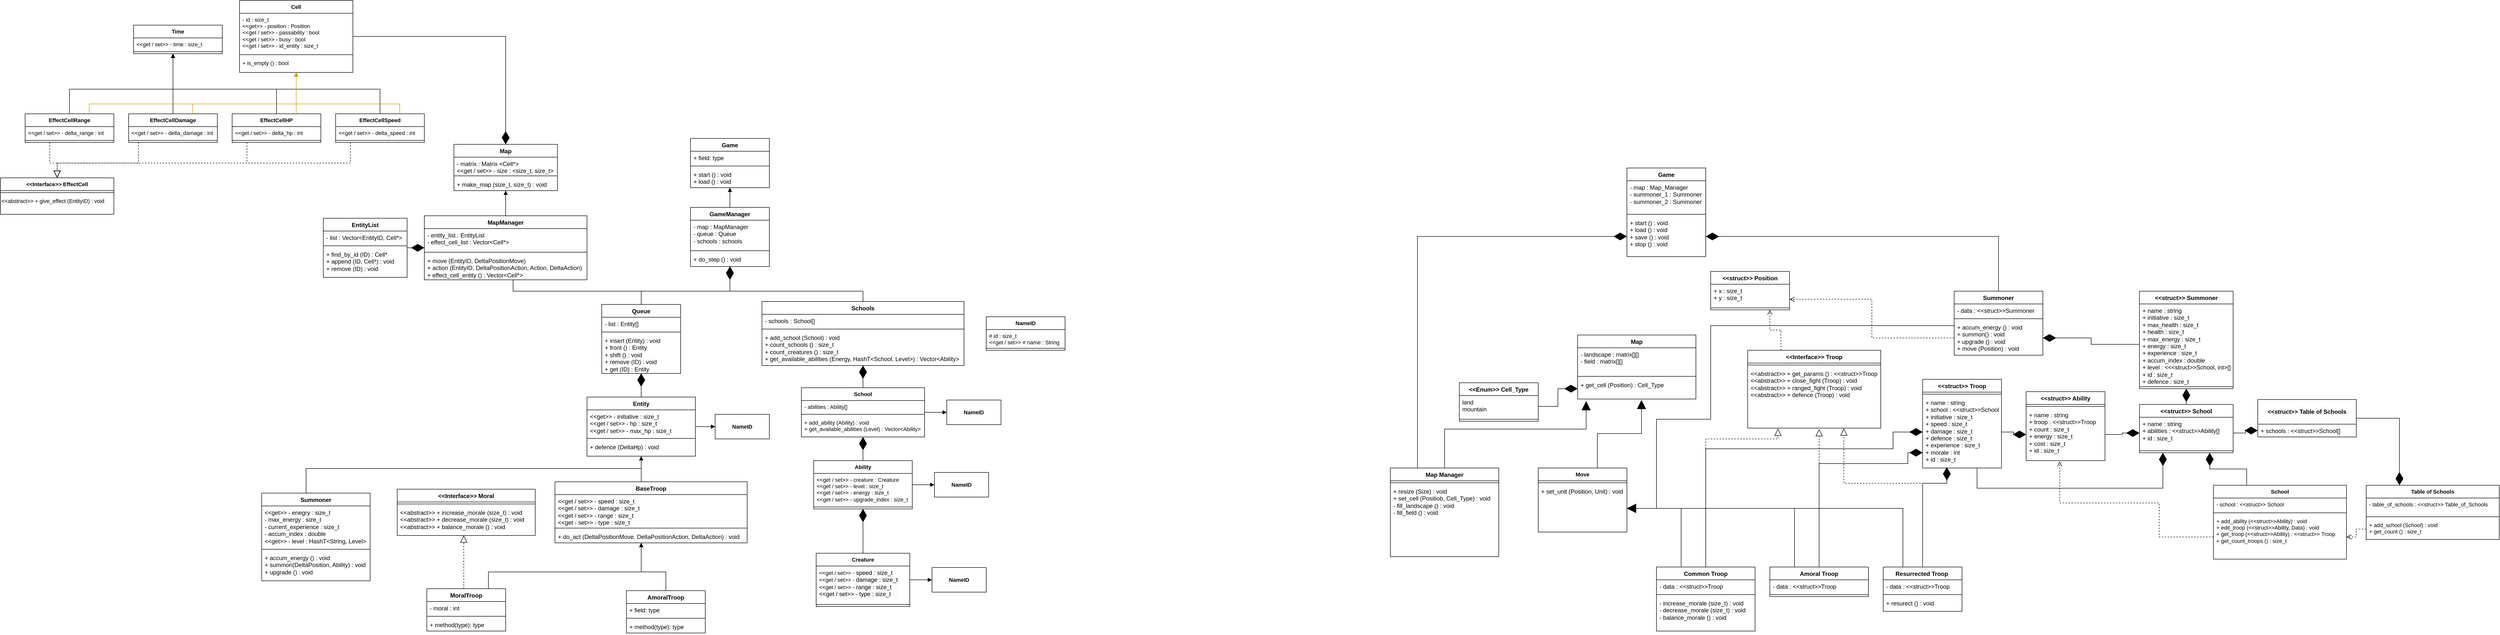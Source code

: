 <mxfile version="24.8.6">
  <diagram id="C5RBs43oDa-KdzZeNtuy" name="Page-1">
    <mxGraphModel dx="6107" dy="1811" grid="1" gridSize="10" guides="1" tooltips="1" connect="1" arrows="1" fold="1" page="1" pageScale="1" pageWidth="827" pageHeight="1169" math="0" shadow="0">
      <root>
        <mxCell id="WIyWlLk6GJQsqaUBKTNV-0" />
        <mxCell id="WIyWlLk6GJQsqaUBKTNV-1" parent="WIyWlLk6GJQsqaUBKTNV-0" />
        <mxCell id="O0wHWUjT7FNGZNHax8sz-0" value="&amp;lt;&amp;lt;struct&amp;gt;&amp;gt; Summoner" style="swimlane;fontStyle=1;align=center;verticalAlign=top;childLayout=stackLayout;horizontal=1;startSize=26;horizontalStack=0;resizeParent=1;resizeParentMax=0;resizeLast=0;collapsible=1;marginBottom=0;whiteSpace=wrap;html=1;" parent="WIyWlLk6GJQsqaUBKTNV-1" vertex="1">
          <mxGeometry x="610" y="360" width="190" height="198" as="geometry" />
        </mxCell>
        <mxCell id="O0wHWUjT7FNGZNHax8sz-1" value="+ name : string&lt;div&gt;+ initiative : size_t&lt;/div&gt;&lt;div&gt;+ max_health : size_t&lt;/div&gt;&lt;div&gt;+&amp;nbsp;health : size_t&lt;/div&gt;&lt;div&gt;+ max_energy : size_t&lt;/div&gt;&lt;div&gt;+ energy : size_t&lt;/div&gt;&lt;div&gt;+ experience : size_t&lt;/div&gt;&lt;div&gt;+ accum_index : double&lt;/div&gt;&lt;div&gt;+ level : &amp;lt;&amp;lt;&amp;lt;struct&amp;gt;&amp;gt;School,&amp;nbsp;&lt;span style=&quot;background-color: initial;&quot;&gt;int&lt;/span&gt;&lt;span style=&quot;background-color: initial;&quot;&gt;&amp;gt;[]&lt;/span&gt;&lt;/div&gt;&lt;div&gt;&lt;span style=&quot;background-color: initial;&quot;&gt;+ id : size_t&lt;/span&gt;&lt;/div&gt;&lt;div&gt;&lt;span style=&quot;background-color: initial;&quot;&gt;+ defence : size_t&lt;/span&gt;&lt;/div&gt;" style="text;strokeColor=none;fillColor=none;align=left;verticalAlign=top;spacingLeft=4;spacingRight=4;overflow=hidden;rotatable=0;points=[[0,0.5],[1,0.5]];portConstraint=eastwest;whiteSpace=wrap;html=1;" parent="O0wHWUjT7FNGZNHax8sz-0" vertex="1">
          <mxGeometry y="26" width="190" height="164" as="geometry" />
        </mxCell>
        <mxCell id="O0wHWUjT7FNGZNHax8sz-2" value="" style="line;strokeWidth=1;fillColor=none;align=left;verticalAlign=middle;spacingTop=-1;spacingLeft=3;spacingRight=3;rotatable=0;labelPosition=right;points=[];portConstraint=eastwest;strokeColor=inherit;" parent="O0wHWUjT7FNGZNHax8sz-0" vertex="1">
          <mxGeometry y="190" width="190" height="8" as="geometry" />
        </mxCell>
        <mxCell id="O0wHWUjT7FNGZNHax8sz-4" value="&lt;span style=&quot;white-space-collapse: preserve;&quot; data-src-align=&quot;8:4&quot; class=&quot;EzKURWReUAB5oZgtQNkl&quot;&gt;&amp;lt;&amp;lt;struct&amp;gt;&amp;gt; School&lt;/span&gt;" style="swimlane;fontStyle=1;align=center;verticalAlign=top;childLayout=stackLayout;horizontal=1;startSize=26;horizontalStack=0;resizeParent=1;resizeParentMax=0;resizeLast=0;collapsible=1;marginBottom=0;whiteSpace=wrap;html=1;" parent="WIyWlLk6GJQsqaUBKTNV-1" vertex="1">
          <mxGeometry x="610" y="590" width="190" height="98" as="geometry">
            <mxRectangle x="610" y="590" width="140" height="30" as="alternateBounds" />
          </mxGeometry>
        </mxCell>
        <mxCell id="O0wHWUjT7FNGZNHax8sz-5" value="+ name : string&lt;div&gt;+ abilities : &amp;lt;&amp;lt;struct&amp;gt;&amp;gt;Ability[]&lt;/div&gt;&lt;div&gt;+ id : size_t&lt;/div&gt;" style="text;strokeColor=none;fillColor=none;align=left;verticalAlign=top;spacingLeft=4;spacingRight=4;overflow=hidden;rotatable=0;points=[[0,0.5],[1,0.5]];portConstraint=eastwest;whiteSpace=wrap;html=1;" parent="O0wHWUjT7FNGZNHax8sz-4" vertex="1">
          <mxGeometry y="26" width="190" height="64" as="geometry" />
        </mxCell>
        <mxCell id="O0wHWUjT7FNGZNHax8sz-6" value="" style="line;strokeWidth=1;fillColor=none;align=left;verticalAlign=middle;spacingTop=-1;spacingLeft=3;spacingRight=3;rotatable=0;labelPosition=right;points=[];portConstraint=eastwest;strokeColor=inherit;" parent="O0wHWUjT7FNGZNHax8sz-4" vertex="1">
          <mxGeometry y="90" width="190" height="8" as="geometry" />
        </mxCell>
        <mxCell id="O0wHWUjT7FNGZNHax8sz-8" value="&lt;span style=&quot;white-space-collapse: preserve;&quot; data-src-align=&quot;0:6&quot; class=&quot;EzKURWReUAB5oZgtQNkl&quot;&gt;&amp;lt;&amp;lt;struct&amp;gt;&amp;gt; Ability&lt;/span&gt;" style="swimlane;fontStyle=1;align=center;verticalAlign=top;childLayout=stackLayout;horizontal=1;startSize=26;horizontalStack=0;resizeParent=1;resizeParentMax=0;resizeLast=0;collapsible=1;marginBottom=0;whiteSpace=wrap;html=1;" parent="WIyWlLk6GJQsqaUBKTNV-1" vertex="1">
          <mxGeometry x="380" y="564" width="160" height="140" as="geometry">
            <mxRectangle x="380" y="564" width="130" height="30" as="alternateBounds" />
          </mxGeometry>
        </mxCell>
        <mxCell id="O0wHWUjT7FNGZNHax8sz-10" value="" style="line;strokeWidth=1;fillColor=none;align=left;verticalAlign=middle;spacingTop=-1;spacingLeft=3;spacingRight=3;rotatable=0;labelPosition=right;points=[];portConstraint=eastwest;strokeColor=inherit;" parent="O0wHWUjT7FNGZNHax8sz-8" vertex="1">
          <mxGeometry y="26" width="160" height="8" as="geometry" />
        </mxCell>
        <mxCell id="O0wHWUjT7FNGZNHax8sz-9" value="+ name : string&lt;div&gt;+ troop : &amp;lt;&amp;lt;struct&amp;gt;&amp;gt;Troop&lt;/div&gt;&lt;div&gt;+ count : size_t&lt;/div&gt;&lt;div&gt;+ energy : size_t&lt;/div&gt;&lt;div&gt;+ cost : size_t&lt;/div&gt;&lt;div&gt;+ id : size_t&lt;/div&gt;" style="text;strokeColor=none;fillColor=none;align=left;verticalAlign=top;spacingLeft=4;spacingRight=4;overflow=hidden;rotatable=0;points=[[0,0.5],[1,0.5]];portConstraint=eastwest;whiteSpace=wrap;html=1;" parent="O0wHWUjT7FNGZNHax8sz-8" vertex="1">
          <mxGeometry y="34" width="160" height="106" as="geometry" />
        </mxCell>
        <mxCell id="O0wHWUjT7FNGZNHax8sz-12" value="&amp;lt;&amp;lt;struct&amp;gt;&amp;gt; Troop" style="swimlane;fontStyle=1;align=center;verticalAlign=top;childLayout=stackLayout;horizontal=1;startSize=26;horizontalStack=0;resizeParent=1;resizeParentMax=0;resizeLast=0;collapsible=1;marginBottom=0;whiteSpace=wrap;html=1;" parent="WIyWlLk6GJQsqaUBKTNV-1" vertex="1">
          <mxGeometry x="170" y="539" width="160" height="180" as="geometry" />
        </mxCell>
        <mxCell id="O0wHWUjT7FNGZNHax8sz-14" value="" style="line;strokeWidth=1;fillColor=none;align=left;verticalAlign=middle;spacingTop=-1;spacingLeft=3;spacingRight=3;rotatable=0;labelPosition=right;points=[];portConstraint=eastwest;strokeColor=inherit;" parent="O0wHWUjT7FNGZNHax8sz-12" vertex="1">
          <mxGeometry y="26" width="160" height="8" as="geometry" />
        </mxCell>
        <mxCell id="O0wHWUjT7FNGZNHax8sz-13" value="+ name : string&lt;div&gt;+ school : &amp;lt;&amp;lt;struct&amp;gt;&amp;gt;School&lt;/div&gt;&lt;div&gt;+&amp;nbsp;&lt;span style=&quot;white-space-collapse: preserve; background-color: initial;&quot;&gt;initiative : size_t&lt;/span&gt;&lt;/div&gt;&lt;div&gt;&lt;span style=&quot;white-space-collapse: preserve; background-color: initial;&quot;&gt;+ speed : size_t&lt;/span&gt;&lt;/div&gt;&lt;div&gt;&lt;span style=&quot;white-space-collapse: preserve; background-color: initial;&quot;&gt;+ damage : size_t&lt;/span&gt;&lt;/div&gt;&lt;div&gt;&lt;span style=&quot;white-space-collapse: preserve; background-color: initial;&quot;&gt;+ defence : size_t&lt;/span&gt;&lt;/div&gt;&lt;div&gt;&lt;span style=&quot;white-space-collapse: preserve; background-color: initial;&quot;&gt;+ experience : size_t&lt;/span&gt;&lt;/div&gt;&lt;div&gt;&lt;span style=&quot;white-space-collapse: preserve; background-color: initial;&quot;&gt;+ morale : int&lt;/span&gt;&lt;/div&gt;&lt;div&gt;&lt;span style=&quot;white-space-collapse: preserve; background-color: initial;&quot;&gt;+ id : size_t&lt;/span&gt;&lt;/div&gt;" style="text;strokeColor=none;fillColor=none;align=left;verticalAlign=top;spacingLeft=4;spacingRight=4;overflow=hidden;rotatable=0;points=[[0,0.5],[1,0.5]];portConstraint=eastwest;whiteSpace=wrap;html=1;" parent="O0wHWUjT7FNGZNHax8sz-12" vertex="1">
          <mxGeometry y="34" width="160" height="146" as="geometry" />
        </mxCell>
        <mxCell id="O0wHWUjT7FNGZNHax8sz-19" value="" style="endArrow=diamondThin;endFill=1;endSize=24;html=1;rounded=0;exitX=1;exitY=0.5;exitDx=0;exitDy=0;entryX=0;entryY=0.5;entryDx=0;entryDy=0;edgeStyle=orthogonalEdgeStyle;" parent="WIyWlLk6GJQsqaUBKTNV-1" source="O0wHWUjT7FNGZNHax8sz-13" target="O0wHWUjT7FNGZNHax8sz-9" edge="1">
          <mxGeometry width="160" relative="1" as="geometry">
            <mxPoint x="350" y="630" as="sourcePoint" />
            <mxPoint x="510" y="630" as="targetPoint" />
          </mxGeometry>
        </mxCell>
        <mxCell id="O0wHWUjT7FNGZNHax8sz-20" value="" style="endArrow=diamondThin;endFill=1;endSize=24;html=1;rounded=0;exitX=1;exitY=0.5;exitDx=0;exitDy=0;entryX=0;entryY=0.5;entryDx=0;entryDy=0;edgeStyle=orthogonalEdgeStyle;" parent="WIyWlLk6GJQsqaUBKTNV-1" source="O0wHWUjT7FNGZNHax8sz-9" target="O0wHWUjT7FNGZNHax8sz-5" edge="1">
          <mxGeometry width="160" relative="1" as="geometry">
            <mxPoint x="570" y="620" as="sourcePoint" />
            <mxPoint x="730" y="620" as="targetPoint" />
          </mxGeometry>
        </mxCell>
        <mxCell id="O0wHWUjT7FNGZNHax8sz-21" value="&lt;b&gt;&amp;lt;&amp;lt;struct&amp;gt;&amp;gt; Table of Schools&lt;/b&gt;" style="swimlane;fontStyle=0;childLayout=stackLayout;horizontal=1;startSize=50;fillColor=none;horizontalStack=0;resizeParent=1;resizeParentMax=0;resizeLast=0;collapsible=1;marginBottom=0;whiteSpace=wrap;html=1;" parent="WIyWlLk6GJQsqaUBKTNV-1" vertex="1">
          <mxGeometry x="850" y="580" width="200" height="76" as="geometry">
            <mxRectangle x="850" y="580" width="200" height="50" as="alternateBounds" />
          </mxGeometry>
        </mxCell>
        <mxCell id="O0wHWUjT7FNGZNHax8sz-22" value="+ schools : &amp;lt;&amp;lt;struct&amp;gt;&amp;gt;School[]" style="text;strokeColor=none;fillColor=none;align=left;verticalAlign=top;spacingLeft=4;spacingRight=4;overflow=hidden;rotatable=0;points=[[0,0.5],[1,0.5]];portConstraint=eastwest;whiteSpace=wrap;html=1;" parent="O0wHWUjT7FNGZNHax8sz-21" vertex="1">
          <mxGeometry y="50" width="200" height="26" as="geometry" />
        </mxCell>
        <mxCell id="O0wHWUjT7FNGZNHax8sz-26" value="" style="endArrow=diamondThin;endFill=1;endSize=24;html=1;rounded=0;exitX=1;exitY=0.5;exitDx=0;exitDy=0;entryX=0;entryY=0.5;entryDx=0;entryDy=0;edgeStyle=orthogonalEdgeStyle;" parent="WIyWlLk6GJQsqaUBKTNV-1" source="O0wHWUjT7FNGZNHax8sz-5" target="O0wHWUjT7FNGZNHax8sz-22" edge="1">
          <mxGeometry width="160" relative="1" as="geometry">
            <mxPoint x="790" y="630" as="sourcePoint" />
            <mxPoint x="950" y="630" as="targetPoint" />
          </mxGeometry>
        </mxCell>
        <mxCell id="O0wHWUjT7FNGZNHax8sz-33" value="" style="endArrow=diamondThin;endFill=1;endSize=24;html=1;rounded=0;exitX=0.5;exitY=0;exitDx=0;exitDy=0;entryX=0.5;entryY=1;entryDx=0;entryDy=0;edgeStyle=orthogonalEdgeStyle;" parent="WIyWlLk6GJQsqaUBKTNV-1" source="O0wHWUjT7FNGZNHax8sz-4" target="O0wHWUjT7FNGZNHax8sz-0" edge="1">
          <mxGeometry width="160" relative="1" as="geometry">
            <mxPoint x="700" y="560" as="sourcePoint" />
            <mxPoint x="860" y="560" as="targetPoint" />
          </mxGeometry>
        </mxCell>
        <mxCell id="oaR50haUZ5aH3QYHfs4s-4" value="Summoner" style="swimlane;fontStyle=1;align=center;verticalAlign=top;childLayout=stackLayout;horizontal=1;startSize=26;horizontalStack=0;resizeParent=1;resizeParentMax=0;resizeLast=0;collapsible=1;marginBottom=0;whiteSpace=wrap;html=1;" parent="WIyWlLk6GJQsqaUBKTNV-1" vertex="1">
          <mxGeometry x="234" y="360" width="180" height="130" as="geometry" />
        </mxCell>
        <mxCell id="oaR50haUZ5aH3QYHfs4s-5" value="- data : &amp;lt;&amp;lt;struct&amp;gt;&amp;gt;Summoner" style="text;strokeColor=none;fillColor=none;align=left;verticalAlign=top;spacingLeft=4;spacingRight=4;overflow=hidden;rotatable=0;points=[[0,0.5],[1,0.5]];portConstraint=eastwest;whiteSpace=wrap;html=1;" parent="oaR50haUZ5aH3QYHfs4s-4" vertex="1">
          <mxGeometry y="26" width="180" height="26" as="geometry" />
        </mxCell>
        <mxCell id="oaR50haUZ5aH3QYHfs4s-6" value="" style="line;strokeWidth=1;fillColor=none;align=left;verticalAlign=middle;spacingTop=-1;spacingLeft=3;spacingRight=3;rotatable=0;labelPosition=right;points=[];portConstraint=eastwest;strokeColor=inherit;" parent="oaR50haUZ5aH3QYHfs4s-4" vertex="1">
          <mxGeometry y="52" width="180" height="8" as="geometry" />
        </mxCell>
        <mxCell id="oaR50haUZ5aH3QYHfs4s-7" value="+ accum_energy () : void&lt;div&gt;+ summon() : void&lt;/div&gt;&lt;div&gt;+ upgrade () : void&lt;/div&gt;&lt;div&gt;+ move (Position) : void&lt;/div&gt;" style="text;strokeColor=none;fillColor=none;align=left;verticalAlign=top;spacingLeft=4;spacingRight=4;overflow=hidden;rotatable=0;points=[[0,0.5],[1,0.5]];portConstraint=eastwest;whiteSpace=wrap;html=1;" parent="oaR50haUZ5aH3QYHfs4s-4" vertex="1">
          <mxGeometry y="60" width="180" height="70" as="geometry" />
        </mxCell>
        <mxCell id="oaR50haUZ5aH3QYHfs4s-8" value="" style="endArrow=diamondThin;endFill=1;endSize=24;html=1;rounded=0;entryX=1;entryY=0.5;entryDx=0;entryDy=0;exitX=0;exitY=0.5;exitDx=0;exitDy=0;edgeStyle=orthogonalEdgeStyle;" parent="WIyWlLk6GJQsqaUBKTNV-1" source="O0wHWUjT7FNGZNHax8sz-1" target="oaR50haUZ5aH3QYHfs4s-7" edge="1">
          <mxGeometry width="160" relative="1" as="geometry">
            <mxPoint x="450" y="450" as="sourcePoint" />
            <mxPoint x="610" y="450" as="targetPoint" />
          </mxGeometry>
        </mxCell>
        <mxCell id="oaR50haUZ5aH3QYHfs4s-9" value="&amp;lt;&amp;lt;Interface&amp;gt;&amp;gt; Troop" style="swimlane;fontStyle=1;align=center;verticalAlign=top;childLayout=stackLayout;horizontal=1;startSize=26;horizontalStack=0;resizeParent=1;resizeParentMax=0;resizeLast=0;collapsible=1;marginBottom=0;whiteSpace=wrap;html=1;" parent="WIyWlLk6GJQsqaUBKTNV-1" vertex="1">
          <mxGeometry x="-185" y="480" width="270" height="158" as="geometry" />
        </mxCell>
        <mxCell id="oaR50haUZ5aH3QYHfs4s-11" value="" style="line;strokeWidth=1;fillColor=none;align=left;verticalAlign=middle;spacingTop=-1;spacingLeft=3;spacingRight=3;rotatable=0;labelPosition=right;points=[];portConstraint=eastwest;strokeColor=inherit;" parent="oaR50haUZ5aH3QYHfs4s-9" vertex="1">
          <mxGeometry y="26" width="270" height="8" as="geometry" />
        </mxCell>
        <mxCell id="oaR50haUZ5aH3QYHfs4s-12" value="&amp;lt;&amp;lt;abstract&amp;gt;&amp;gt;&amp;nbsp;+ get_params () : &amp;lt;&amp;lt;struct&amp;gt;&amp;gt;Troop&lt;br&gt;&lt;div&gt;&lt;span style=&quot;background-color: initial;&quot;&gt;&amp;lt;&amp;lt;abstract&amp;gt;&amp;gt;&lt;/span&gt;&lt;span style=&quot;background-color: initial;&quot;&gt;&amp;nbsp;&lt;/span&gt;+ close_fight (Troop) : void&lt;/div&gt;&lt;div&gt;&lt;span style=&quot;background-color: initial;&quot;&gt;&amp;lt;&amp;lt;abstract&amp;gt;&amp;gt;&lt;/span&gt;&lt;span style=&quot;background-color: initial;&quot;&gt;&amp;nbsp;&lt;/span&gt;+ ranged_fight (Troop) : void&lt;/div&gt;&lt;div&gt;&lt;span style=&quot;background-color: initial;&quot;&gt;&amp;lt;&amp;lt;abstract&amp;gt;&amp;gt;&lt;/span&gt;&lt;span style=&quot;background-color: initial;&quot;&gt;&amp;nbsp;&lt;/span&gt;+ defence (Troop) : void&lt;/div&gt;" style="text;strokeColor=none;fillColor=none;align=left;verticalAlign=top;spacingLeft=4;spacingRight=4;overflow=hidden;rotatable=0;points=[[0,0.5],[1,0.5]];portConstraint=eastwest;whiteSpace=wrap;html=1;" parent="oaR50haUZ5aH3QYHfs4s-9" vertex="1">
          <mxGeometry y="34" width="270" height="124" as="geometry" />
        </mxCell>
        <mxCell id="oaR50haUZ5aH3QYHfs4s-17" value="Common Troop" style="swimlane;fontStyle=1;align=center;verticalAlign=top;childLayout=stackLayout;horizontal=1;startSize=26;horizontalStack=0;resizeParent=1;resizeParentMax=0;resizeLast=0;collapsible=1;marginBottom=0;whiteSpace=wrap;html=1;" parent="WIyWlLk6GJQsqaUBKTNV-1" vertex="1">
          <mxGeometry x="-370" y="920" width="200" height="130" as="geometry" />
        </mxCell>
        <mxCell id="oaR50haUZ5aH3QYHfs4s-18" value="- data : &amp;lt;&amp;lt;struct&amp;gt;&amp;gt;Troop" style="text;strokeColor=none;fillColor=none;align=left;verticalAlign=top;spacingLeft=4;spacingRight=4;overflow=hidden;rotatable=0;points=[[0,0.5],[1,0.5]];portConstraint=eastwest;whiteSpace=wrap;html=1;" parent="oaR50haUZ5aH3QYHfs4s-17" vertex="1">
          <mxGeometry y="26" width="200" height="26" as="geometry" />
        </mxCell>
        <mxCell id="oaR50haUZ5aH3QYHfs4s-19" value="" style="line;strokeWidth=1;fillColor=none;align=left;verticalAlign=middle;spacingTop=-1;spacingLeft=3;spacingRight=3;rotatable=0;labelPosition=right;points=[];portConstraint=eastwest;strokeColor=inherit;" parent="oaR50haUZ5aH3QYHfs4s-17" vertex="1">
          <mxGeometry y="52" width="200" height="8" as="geometry" />
        </mxCell>
        <mxCell id="oaR50haUZ5aH3QYHfs4s-20" value="&lt;div&gt;- increase_morale (size_t) : void&lt;/div&gt;&lt;div&gt;- decrease_morale (size_t) : void&lt;/div&gt;&lt;div&gt;- balance_morale () : void&lt;/div&gt;" style="text;strokeColor=none;fillColor=none;align=left;verticalAlign=top;spacingLeft=4;spacingRight=4;overflow=hidden;rotatable=0;points=[[0,0.5],[1,0.5]];portConstraint=eastwest;whiteSpace=wrap;html=1;" parent="oaR50haUZ5aH3QYHfs4s-17" vertex="1">
          <mxGeometry y="60" width="200" height="70" as="geometry" />
        </mxCell>
        <mxCell id="oaR50haUZ5aH3QYHfs4s-21" value="Amoral Troop" style="swimlane;fontStyle=1;align=center;verticalAlign=top;childLayout=stackLayout;horizontal=1;startSize=26;horizontalStack=0;resizeParent=1;resizeParentMax=0;resizeLast=0;collapsible=1;marginBottom=0;whiteSpace=wrap;html=1;" parent="WIyWlLk6GJQsqaUBKTNV-1" vertex="1">
          <mxGeometry x="-140" y="920" width="200" height="60" as="geometry" />
        </mxCell>
        <mxCell id="oaR50haUZ5aH3QYHfs4s-22" value="- data : &amp;lt;&amp;lt;struct&amp;gt;&amp;gt;Troop" style="text;strokeColor=none;fillColor=none;align=left;verticalAlign=top;spacingLeft=4;spacingRight=4;overflow=hidden;rotatable=0;points=[[0,0.5],[1,0.5]];portConstraint=eastwest;whiteSpace=wrap;html=1;" parent="oaR50haUZ5aH3QYHfs4s-21" vertex="1">
          <mxGeometry y="26" width="200" height="26" as="geometry" />
        </mxCell>
        <mxCell id="oaR50haUZ5aH3QYHfs4s-23" value="" style="line;strokeWidth=1;fillColor=none;align=left;verticalAlign=middle;spacingTop=-1;spacingLeft=3;spacingRight=3;rotatable=0;labelPosition=right;points=[];portConstraint=eastwest;strokeColor=inherit;" parent="oaR50haUZ5aH3QYHfs4s-21" vertex="1">
          <mxGeometry y="52" width="200" height="8" as="geometry" />
        </mxCell>
        <mxCell id="oaR50haUZ5aH3QYHfs4s-25" value="Resurrected Troop&amp;nbsp;" style="swimlane;fontStyle=1;align=center;verticalAlign=top;childLayout=stackLayout;horizontal=1;startSize=26;horizontalStack=0;resizeParent=1;resizeParentMax=0;resizeLast=0;collapsible=1;marginBottom=0;whiteSpace=wrap;html=1;" parent="WIyWlLk6GJQsqaUBKTNV-1" vertex="1">
          <mxGeometry x="90" y="920" width="160" height="90" as="geometry" />
        </mxCell>
        <mxCell id="oaR50haUZ5aH3QYHfs4s-26" value="- data : &amp;lt;&amp;lt;struct&amp;gt;&amp;gt;Troop" style="text;strokeColor=none;fillColor=none;align=left;verticalAlign=top;spacingLeft=4;spacingRight=4;overflow=hidden;rotatable=0;points=[[0,0.5],[1,0.5]];portConstraint=eastwest;whiteSpace=wrap;html=1;" parent="oaR50haUZ5aH3QYHfs4s-25" vertex="1">
          <mxGeometry y="26" width="160" height="26" as="geometry" />
        </mxCell>
        <mxCell id="oaR50haUZ5aH3QYHfs4s-27" value="" style="line;strokeWidth=1;fillColor=none;align=left;verticalAlign=middle;spacingTop=-1;spacingLeft=3;spacingRight=3;rotatable=0;labelPosition=right;points=[];portConstraint=eastwest;strokeColor=inherit;" parent="oaR50haUZ5aH3QYHfs4s-25" vertex="1">
          <mxGeometry y="52" width="160" height="8" as="geometry" />
        </mxCell>
        <mxCell id="oaR50haUZ5aH3QYHfs4s-28" value="+ resurect () : void" style="text;strokeColor=none;fillColor=none;align=left;verticalAlign=top;spacingLeft=4;spacingRight=4;overflow=hidden;rotatable=0;points=[[0,0.5],[1,0.5]];portConstraint=eastwest;whiteSpace=wrap;html=1;" parent="oaR50haUZ5aH3QYHfs4s-25" vertex="1">
          <mxGeometry y="60" width="160" height="30" as="geometry" />
        </mxCell>
        <mxCell id="oaR50haUZ5aH3QYHfs4s-39" value="" style="endArrow=block;dashed=1;endFill=0;endSize=12;html=1;rounded=0;exitX=0.5;exitY=0;exitDx=0;exitDy=0;entryX=0.228;entryY=1.009;entryDx=0;entryDy=0;entryPerimeter=0;edgeStyle=orthogonalEdgeStyle;" parent="WIyWlLk6GJQsqaUBKTNV-1" source="oaR50haUZ5aH3QYHfs4s-17" target="oaR50haUZ5aH3QYHfs4s-12" edge="1">
          <mxGeometry width="160" relative="1" as="geometry">
            <mxPoint x="230" y="770" as="sourcePoint" />
            <mxPoint x="390" y="770" as="targetPoint" />
            <Array as="points">
              <mxPoint x="-270" y="660" />
              <mxPoint x="-123" y="660" />
            </Array>
          </mxGeometry>
        </mxCell>
        <mxCell id="oaR50haUZ5aH3QYHfs4s-41" value="" style="endArrow=block;dashed=1;endFill=0;endSize=12;html=1;rounded=0;exitX=0.5;exitY=0;exitDx=0;exitDy=0;entryX=0.723;entryY=1.005;entryDx=0;entryDy=0;entryPerimeter=0;edgeStyle=orthogonalEdgeStyle;" parent="WIyWlLk6GJQsqaUBKTNV-1" source="oaR50haUZ5aH3QYHfs4s-25" target="oaR50haUZ5aH3QYHfs4s-12" edge="1">
          <mxGeometry width="160" relative="1" as="geometry">
            <mxPoint x="230" y="770" as="sourcePoint" />
            <mxPoint x="390" y="770" as="targetPoint" />
            <Array as="points">
              <mxPoint x="170" y="780" />
              <mxPoint x="170" y="750" />
              <mxPoint x="10" y="750" />
            </Array>
          </mxGeometry>
        </mxCell>
        <mxCell id="Gu92MP51UxzYY6P23CPR-1" value="" style="endArrow=diamondThin;endFill=1;endSize=24;html=1;rounded=0;exitX=0.5;exitY=0;exitDx=0;exitDy=0;entryX=0;entryY=0.5;entryDx=0;entryDy=0;edgeStyle=orthogonalEdgeStyle;" parent="WIyWlLk6GJQsqaUBKTNV-1" source="oaR50haUZ5aH3QYHfs4s-17" target="O0wHWUjT7FNGZNHax8sz-13" edge="1">
          <mxGeometry width="160" relative="1" as="geometry">
            <mxPoint x="-250" y="690" as="sourcePoint" />
            <mxPoint x="-90" y="690" as="targetPoint" />
            <Array as="points">
              <mxPoint x="-270" y="680" />
              <mxPoint x="110" y="680" />
              <mxPoint x="110" y="646" />
            </Array>
          </mxGeometry>
        </mxCell>
        <mxCell id="Gu92MP51UxzYY6P23CPR-2" value="" style="endArrow=diamondThin;endFill=1;endSize=24;html=1;rounded=0;exitX=0.5;exitY=0;exitDx=0;exitDy=0;entryX=0;entryY=0.787;entryDx=0;entryDy=0;entryPerimeter=0;edgeStyle=orthogonalEdgeStyle;" parent="WIyWlLk6GJQsqaUBKTNV-1" source="oaR50haUZ5aH3QYHfs4s-21" target="O0wHWUjT7FNGZNHax8sz-13" edge="1">
          <mxGeometry width="160" relative="1" as="geometry">
            <mxPoint x="160" y="670" as="sourcePoint" />
            <mxPoint x="320" y="670" as="targetPoint" />
            <Array as="points">
              <mxPoint x="-40" y="710" />
              <mxPoint x="140" y="710" />
              <mxPoint x="140" y="688" />
            </Array>
          </mxGeometry>
        </mxCell>
        <mxCell id="Gu92MP51UxzYY6P23CPR-4" value="" style="endArrow=diamondThin;endFill=1;endSize=24;html=1;rounded=0;exitX=0.5;exitY=0;exitDx=0;exitDy=0;entryX=0.307;entryY=0.989;entryDx=0;entryDy=0;entryPerimeter=0;edgeStyle=orthogonalEdgeStyle;" parent="WIyWlLk6GJQsqaUBKTNV-1" source="oaR50haUZ5aH3QYHfs4s-25" target="O0wHWUjT7FNGZNHax8sz-13" edge="1">
          <mxGeometry width="160" relative="1" as="geometry">
            <mxPoint x="160" y="670" as="sourcePoint" />
            <mxPoint x="320" y="670" as="targetPoint" />
            <Array as="points">
              <mxPoint x="170" y="780" />
              <mxPoint x="170" y="750" />
              <mxPoint x="219" y="750" />
            </Array>
          </mxGeometry>
        </mxCell>
        <mxCell id="2yXBk2YA5MlsKNO-kX_i-0" value="Map" style="swimlane;fontStyle=1;align=center;verticalAlign=top;childLayout=stackLayout;horizontal=1;startSize=26;horizontalStack=0;resizeParent=1;resizeParentMax=0;resizeLast=0;collapsible=1;marginBottom=0;whiteSpace=wrap;html=1;" parent="WIyWlLk6GJQsqaUBKTNV-1" vertex="1">
          <mxGeometry x="-530" y="449" width="240" height="130" as="geometry" />
        </mxCell>
        <mxCell id="2yXBk2YA5MlsKNO-kX_i-1" value="- landscape : matrix[][]&lt;div&gt;- field : matrix[][]&lt;/div&gt;" style="text;strokeColor=none;fillColor=none;align=left;verticalAlign=top;spacingLeft=4;spacingRight=4;overflow=hidden;rotatable=0;points=[[0,0.5],[1,0.5]];portConstraint=eastwest;whiteSpace=wrap;html=1;" parent="2yXBk2YA5MlsKNO-kX_i-0" vertex="1">
          <mxGeometry y="26" width="240" height="54" as="geometry" />
        </mxCell>
        <mxCell id="2yXBk2YA5MlsKNO-kX_i-2" value="" style="line;strokeWidth=1;fillColor=none;align=left;verticalAlign=middle;spacingTop=-1;spacingLeft=3;spacingRight=3;rotatable=0;labelPosition=right;points=[];portConstraint=eastwest;strokeColor=inherit;" parent="2yXBk2YA5MlsKNO-kX_i-0" vertex="1">
          <mxGeometry y="80" width="240" height="8" as="geometry" />
        </mxCell>
        <mxCell id="2yXBk2YA5MlsKNO-kX_i-3" value="&lt;div&gt;+ get_cell (Position) : Cell_Type&lt;/div&gt;&lt;div&gt;&lt;br&gt;&lt;/div&gt;" style="text;strokeColor=none;fillColor=none;align=left;verticalAlign=top;spacingLeft=4;spacingRight=4;overflow=hidden;rotatable=0;points=[[0,0.5],[1,0.5]];portConstraint=eastwest;whiteSpace=wrap;html=1;" parent="2yXBk2YA5MlsKNO-kX_i-0" vertex="1">
          <mxGeometry y="88" width="240" height="42" as="geometry" />
        </mxCell>
        <mxCell id="2yXBk2YA5MlsKNO-kX_i-8" value="&amp;lt;&amp;lt;struct&amp;gt;&amp;gt; Position" style="swimlane;fontStyle=1;align=center;verticalAlign=top;childLayout=stackLayout;horizontal=1;startSize=26;horizontalStack=0;resizeParent=1;resizeParentMax=0;resizeLast=0;collapsible=1;marginBottom=0;whiteSpace=wrap;html=1;" parent="WIyWlLk6GJQsqaUBKTNV-1" vertex="1">
          <mxGeometry x="-260" y="320" width="160" height="78" as="geometry" />
        </mxCell>
        <mxCell id="2yXBk2YA5MlsKNO-kX_i-9" value="+ x : size_t&lt;div&gt;+ y : size_t&lt;/div&gt;" style="text;strokeColor=none;fillColor=none;align=left;verticalAlign=top;spacingLeft=4;spacingRight=4;overflow=hidden;rotatable=0;points=[[0,0.5],[1,0.5]];portConstraint=eastwest;whiteSpace=wrap;html=1;" parent="2yXBk2YA5MlsKNO-kX_i-8" vertex="1">
          <mxGeometry y="26" width="160" height="44" as="geometry" />
        </mxCell>
        <mxCell id="2yXBk2YA5MlsKNO-kX_i-10" value="" style="line;strokeWidth=1;fillColor=none;align=left;verticalAlign=middle;spacingTop=-1;spacingLeft=3;spacingRight=3;rotatable=0;labelPosition=right;points=[];portConstraint=eastwest;strokeColor=inherit;" parent="2yXBk2YA5MlsKNO-kX_i-8" vertex="1">
          <mxGeometry y="70" width="160" height="8" as="geometry" />
        </mxCell>
        <mxCell id="2yXBk2YA5MlsKNO-kX_i-12" value="&amp;lt;&amp;lt;Enum&amp;gt;&amp;gt; Cell_Type" style="swimlane;fontStyle=1;align=center;verticalAlign=top;childLayout=stackLayout;horizontal=1;startSize=26;horizontalStack=0;resizeParent=1;resizeParentMax=0;resizeLast=0;collapsible=1;marginBottom=0;whiteSpace=wrap;html=1;" parent="WIyWlLk6GJQsqaUBKTNV-1" vertex="1">
          <mxGeometry x="-770" y="546" width="160" height="78" as="geometry" />
        </mxCell>
        <mxCell id="2yXBk2YA5MlsKNO-kX_i-13" value="land&lt;div&gt;mountain&lt;/div&gt;" style="text;strokeColor=none;fillColor=none;align=left;verticalAlign=top;spacingLeft=4;spacingRight=4;overflow=hidden;rotatable=0;points=[[0,0.5],[1,0.5]];portConstraint=eastwest;whiteSpace=wrap;html=1;" parent="2yXBk2YA5MlsKNO-kX_i-12" vertex="1">
          <mxGeometry y="26" width="160" height="44" as="geometry" />
        </mxCell>
        <mxCell id="2yXBk2YA5MlsKNO-kX_i-14" value="" style="line;strokeWidth=1;fillColor=none;align=left;verticalAlign=middle;spacingTop=-1;spacingLeft=3;spacingRight=3;rotatable=0;labelPosition=right;points=[];portConstraint=eastwest;strokeColor=inherit;" parent="2yXBk2YA5MlsKNO-kX_i-12" vertex="1">
          <mxGeometry y="70" width="160" height="8" as="geometry" />
        </mxCell>
        <mxCell id="2yXBk2YA5MlsKNO-kX_i-17" value="" style="endArrow=diamondThin;endFill=1;endSize=24;html=1;rounded=0;exitX=1;exitY=0.5;exitDx=0;exitDy=0;entryX=0;entryY=0.5;entryDx=0;entryDy=0;edgeStyle=orthogonalEdgeStyle;" parent="WIyWlLk6GJQsqaUBKTNV-1" source="2yXBk2YA5MlsKNO-kX_i-13" target="2yXBk2YA5MlsKNO-kX_i-3" edge="1">
          <mxGeometry width="160" relative="1" as="geometry">
            <mxPoint x="-670" y="680" as="sourcePoint" />
            <mxPoint x="-510" y="680" as="targetPoint" />
          </mxGeometry>
        </mxCell>
        <mxCell id="2yXBk2YA5MlsKNO-kX_i-20" value="Game" style="swimlane;fontStyle=1;align=center;verticalAlign=top;childLayout=stackLayout;horizontal=1;startSize=26;horizontalStack=0;resizeParent=1;resizeParentMax=0;resizeLast=0;collapsible=1;marginBottom=0;whiteSpace=wrap;html=1;" parent="WIyWlLk6GJQsqaUBKTNV-1" vertex="1">
          <mxGeometry x="-430" y="110" width="160" height="180" as="geometry" />
        </mxCell>
        <mxCell id="2yXBk2YA5MlsKNO-kX_i-21" value="- map : Map_Manager&lt;div&gt;- summoner_1 : Summoner&lt;/div&gt;&lt;div&gt;- summoner_2 : Summoner&lt;/div&gt;" style="text;strokeColor=none;fillColor=none;align=left;verticalAlign=top;spacingLeft=4;spacingRight=4;overflow=hidden;rotatable=0;points=[[0,0.5],[1,0.5]];portConstraint=eastwest;whiteSpace=wrap;html=1;" parent="2yXBk2YA5MlsKNO-kX_i-20" vertex="1">
          <mxGeometry y="26" width="160" height="64" as="geometry" />
        </mxCell>
        <mxCell id="2yXBk2YA5MlsKNO-kX_i-22" value="" style="line;strokeWidth=1;fillColor=none;align=left;verticalAlign=middle;spacingTop=-1;spacingLeft=3;spacingRight=3;rotatable=0;labelPosition=right;points=[];portConstraint=eastwest;strokeColor=inherit;" parent="2yXBk2YA5MlsKNO-kX_i-20" vertex="1">
          <mxGeometry y="90" width="160" height="8" as="geometry" />
        </mxCell>
        <mxCell id="2yXBk2YA5MlsKNO-kX_i-23" value="+ start () : void&lt;div&gt;+ load () : void&lt;/div&gt;&lt;div&gt;+ save () : void&lt;/div&gt;&lt;div&gt;+ stop () : void&lt;/div&gt;" style="text;strokeColor=none;fillColor=none;align=left;verticalAlign=top;spacingLeft=4;spacingRight=4;overflow=hidden;rotatable=0;points=[[0,0.5],[1,0.5]];portConstraint=eastwest;whiteSpace=wrap;html=1;" parent="2yXBk2YA5MlsKNO-kX_i-20" vertex="1">
          <mxGeometry y="98" width="160" height="82" as="geometry" />
        </mxCell>
        <mxCell id="2yXBk2YA5MlsKNO-kX_i-28" value="" style="endArrow=block;dashed=1;endFill=0;endSize=12;html=1;rounded=0;strokeColor=default;align=center;verticalAlign=middle;fontFamily=Helvetica;fontSize=11;fontColor=default;labelBackgroundColor=default;edgeStyle=orthogonalEdgeStyle;exitX=0.5;exitY=0;exitDx=0;exitDy=0;" parent="WIyWlLk6GJQsqaUBKTNV-1" source="oaR50haUZ5aH3QYHfs4s-21" edge="1">
          <mxGeometry width="160" relative="1" as="geometry">
            <mxPoint x="40" y="630" as="sourcePoint" />
            <mxPoint x="-40" y="640" as="targetPoint" />
          </mxGeometry>
        </mxCell>
        <mxCell id="2yXBk2YA5MlsKNO-kX_i-31" value="" style="endArrow=diamondThin;endFill=1;endSize=24;html=1;rounded=0;strokeColor=default;align=center;verticalAlign=middle;fontFamily=Helvetica;fontSize=11;fontColor=default;labelBackgroundColor=default;edgeStyle=orthogonalEdgeStyle;exitX=0.5;exitY=0;exitDx=0;exitDy=0;entryX=1;entryY=0.5;entryDx=0;entryDy=0;" parent="WIyWlLk6GJQsqaUBKTNV-1" source="oaR50haUZ5aH3QYHfs4s-4" target="2yXBk2YA5MlsKNO-kX_i-23" edge="1">
          <mxGeometry width="160" relative="1" as="geometry">
            <mxPoint x="-330" y="460" as="sourcePoint" />
            <mxPoint x="-170" y="460" as="targetPoint" />
          </mxGeometry>
        </mxCell>
        <mxCell id="2yXBk2YA5MlsKNO-kX_i-32" value="Table of Schools" style="swimlane;fontStyle=1;align=center;verticalAlign=top;childLayout=stackLayout;horizontal=1;startSize=26;horizontalStack=0;resizeParent=1;resizeParentMax=0;resizeLast=0;collapsible=1;marginBottom=0;whiteSpace=wrap;html=1;fontFamily=Helvetica;fontSize=11;fontColor=default;labelBackgroundColor=default;" parent="WIyWlLk6GJQsqaUBKTNV-1" vertex="1">
          <mxGeometry x="1070" y="754" width="270" height="110" as="geometry" />
        </mxCell>
        <mxCell id="2yXBk2YA5MlsKNO-kX_i-33" value="- table_of_schools : &amp;lt;&amp;lt;struct&amp;gt;&amp;gt; Table_of_Schools" style="text;strokeColor=none;fillColor=none;align=left;verticalAlign=top;spacingLeft=4;spacingRight=4;overflow=hidden;rotatable=0;points=[[0,0.5],[1,0.5]];portConstraint=eastwest;whiteSpace=wrap;html=1;fontFamily=Helvetica;fontSize=11;fontColor=default;labelBackgroundColor=default;" parent="2yXBk2YA5MlsKNO-kX_i-32" vertex="1">
          <mxGeometry y="26" width="270" height="34" as="geometry" />
        </mxCell>
        <mxCell id="2yXBk2YA5MlsKNO-kX_i-34" value="" style="line;strokeWidth=1;fillColor=none;align=left;verticalAlign=middle;spacingTop=-1;spacingLeft=3;spacingRight=3;rotatable=0;labelPosition=right;points=[];portConstraint=eastwest;strokeColor=inherit;fontFamily=Helvetica;fontSize=11;fontColor=default;labelBackgroundColor=default;" parent="2yXBk2YA5MlsKNO-kX_i-32" vertex="1">
          <mxGeometry y="60" width="270" height="8" as="geometry" />
        </mxCell>
        <mxCell id="2yXBk2YA5MlsKNO-kX_i-35" value="+ add_school (School) : void&lt;div&gt;+ get_count () : size_t&lt;/div&gt;" style="text;strokeColor=none;fillColor=none;align=left;verticalAlign=top;spacingLeft=4;spacingRight=4;overflow=hidden;rotatable=0;points=[[0,0.5],[1,0.5]];portConstraint=eastwest;whiteSpace=wrap;html=1;fontFamily=Helvetica;fontSize=11;fontColor=default;labelBackgroundColor=default;" parent="2yXBk2YA5MlsKNO-kX_i-32" vertex="1">
          <mxGeometry y="68" width="270" height="42" as="geometry" />
        </mxCell>
        <mxCell id="2yXBk2YA5MlsKNO-kX_i-36" value="" style="endArrow=diamondThin;endFill=1;endSize=24;html=1;rounded=0;strokeColor=default;align=center;verticalAlign=middle;fontFamily=Helvetica;fontSize=11;fontColor=default;labelBackgroundColor=default;edgeStyle=orthogonalEdgeStyle;exitX=1;exitY=0.5;exitDx=0;exitDy=0;entryX=0.25;entryY=0;entryDx=0;entryDy=0;" parent="WIyWlLk6GJQsqaUBKTNV-1" source="O0wHWUjT7FNGZNHax8sz-21" target="2yXBk2YA5MlsKNO-kX_i-32" edge="1">
          <mxGeometry width="160" relative="1" as="geometry">
            <mxPoint x="970" y="640" as="sourcePoint" />
            <mxPoint x="1130" y="640" as="targetPoint" />
          </mxGeometry>
        </mxCell>
        <mxCell id="2yXBk2YA5MlsKNO-kX_i-37" value="School" style="swimlane;fontStyle=1;align=center;verticalAlign=top;childLayout=stackLayout;horizontal=1;startSize=26;horizontalStack=0;resizeParent=1;resizeParentMax=0;resizeLast=0;collapsible=1;marginBottom=0;whiteSpace=wrap;html=1;fontFamily=Helvetica;fontSize=11;fontColor=default;labelBackgroundColor=default;" parent="WIyWlLk6GJQsqaUBKTNV-1" vertex="1">
          <mxGeometry x="760" y="754" width="270" height="150" as="geometry" />
        </mxCell>
        <mxCell id="2yXBk2YA5MlsKNO-kX_i-38" value="- school : &amp;lt;&amp;lt;struct&amp;gt;&amp;gt; School" style="text;strokeColor=none;fillColor=none;align=left;verticalAlign=top;spacingLeft=4;spacingRight=4;overflow=hidden;rotatable=0;points=[[0,0.5],[1,0.5]];portConstraint=eastwest;whiteSpace=wrap;html=1;fontFamily=Helvetica;fontSize=11;fontColor=default;labelBackgroundColor=default;" parent="2yXBk2YA5MlsKNO-kX_i-37" vertex="1">
          <mxGeometry y="26" width="270" height="26" as="geometry" />
        </mxCell>
        <mxCell id="2yXBk2YA5MlsKNO-kX_i-39" value="" style="line;strokeWidth=1;fillColor=none;align=left;verticalAlign=middle;spacingTop=-1;spacingLeft=3;spacingRight=3;rotatable=0;labelPosition=right;points=[];portConstraint=eastwest;strokeColor=inherit;fontFamily=Helvetica;fontSize=11;fontColor=default;labelBackgroundColor=default;" parent="2yXBk2YA5MlsKNO-kX_i-37" vertex="1">
          <mxGeometry y="52" width="270" height="8" as="geometry" />
        </mxCell>
        <mxCell id="2yXBk2YA5MlsKNO-kX_i-40" value="+ add_ability (&amp;lt;&amp;lt;struct&amp;gt;&amp;gt;Ability) : void&lt;div&gt;+ edit_troop (&amp;lt;&amp;lt;struct&amp;gt;&amp;gt;Ability, Data) : void&lt;/div&gt;&lt;div&gt;+ get_troop (&amp;lt;&amp;lt;struct&amp;gt;&amp;gt;Ability) : &amp;lt;&amp;lt;struct&amp;gt;&amp;gt; Troop&lt;/div&gt;&lt;div&gt;+ get_count_troops () : size_t&lt;/div&gt;" style="text;strokeColor=none;fillColor=none;align=left;verticalAlign=top;spacingLeft=4;spacingRight=4;overflow=hidden;rotatable=0;points=[[0,0.5],[1,0.5]];portConstraint=eastwest;whiteSpace=wrap;html=1;fontFamily=Helvetica;fontSize=11;fontColor=default;labelBackgroundColor=default;" parent="2yXBk2YA5MlsKNO-kX_i-37" vertex="1">
          <mxGeometry y="60" width="270" height="90" as="geometry" />
        </mxCell>
        <mxCell id="2yXBk2YA5MlsKNO-kX_i-47" value="" style="html=1;verticalAlign=bottom;endArrow=open;dashed=1;endSize=8;curved=0;rounded=0;strokeColor=default;align=center;fontFamily=Helvetica;fontSize=11;fontColor=default;labelBackgroundColor=default;edgeStyle=orthogonalEdgeStyle;entryX=0.75;entryY=1;entryDx=0;entryDy=0;exitX=0.25;exitY=0;exitDx=0;exitDy=0;" parent="WIyWlLk6GJQsqaUBKTNV-1" source="oaR50haUZ5aH3QYHfs4s-9" target="2yXBk2YA5MlsKNO-kX_i-8" edge="1">
          <mxGeometry relative="1" as="geometry">
            <mxPoint y="570" as="sourcePoint" />
            <mxPoint x="-80" y="570" as="targetPoint" />
          </mxGeometry>
        </mxCell>
        <mxCell id="2yXBk2YA5MlsKNO-kX_i-50" value="" style="html=1;verticalAlign=bottom;endArrow=open;dashed=1;endSize=8;curved=0;rounded=0;strokeColor=default;align=center;fontFamily=Helvetica;fontSize=11;fontColor=default;labelBackgroundColor=default;edgeStyle=orthogonalEdgeStyle;entryX=1;entryY=0.5;entryDx=0;entryDy=0;exitX=0;exitY=0.5;exitDx=0;exitDy=0;" parent="WIyWlLk6GJQsqaUBKTNV-1" source="2yXBk2YA5MlsKNO-kX_i-35" target="2yXBk2YA5MlsKNO-kX_i-40" edge="1">
          <mxGeometry relative="1" as="geometry">
            <mxPoint x="960" y="760" as="sourcePoint" />
            <mxPoint x="880" y="760" as="targetPoint" />
          </mxGeometry>
        </mxCell>
        <mxCell id="2yXBk2YA5MlsKNO-kX_i-51" value="" style="html=1;verticalAlign=bottom;endArrow=open;dashed=1;endSize=8;curved=0;rounded=0;strokeColor=default;align=center;fontFamily=Helvetica;fontSize=11;fontColor=default;labelBackgroundColor=default;edgeStyle=orthogonalEdgeStyle;entryX=0.426;entryY=1.017;entryDx=0;entryDy=0;entryPerimeter=0;exitX=0;exitY=0.5;exitDx=0;exitDy=0;" parent="WIyWlLk6GJQsqaUBKTNV-1" source="2yXBk2YA5MlsKNO-kX_i-40" target="O0wHWUjT7FNGZNHax8sz-9" edge="1">
          <mxGeometry relative="1" as="geometry">
            <mxPoint x="860" y="760" as="sourcePoint" />
            <mxPoint x="780" y="760" as="targetPoint" />
            <Array as="points">
              <mxPoint x="650" y="859" />
              <mxPoint x="650" y="790" />
              <mxPoint x="448" y="790" />
            </Array>
          </mxGeometry>
        </mxCell>
        <mxCell id="2yXBk2YA5MlsKNO-kX_i-52" value="" style="html=1;verticalAlign=bottom;endArrow=open;dashed=1;endSize=8;curved=0;rounded=0;strokeColor=default;align=center;fontFamily=Helvetica;fontSize=11;fontColor=default;labelBackgroundColor=default;edgeStyle=orthogonalEdgeStyle;entryX=1.001;entryY=0.692;entryDx=0;entryDy=0;entryPerimeter=0;exitX=0;exitY=0.5;exitDx=0;exitDy=0;" parent="WIyWlLk6GJQsqaUBKTNV-1" source="oaR50haUZ5aH3QYHfs4s-7" target="2yXBk2YA5MlsKNO-kX_i-9" edge="1">
          <mxGeometry relative="1" as="geometry">
            <mxPoint x="150" y="390" as="sourcePoint" />
            <mxPoint x="70" y="390" as="targetPoint" />
          </mxGeometry>
        </mxCell>
        <mxCell id="2yXBk2YA5MlsKNO-kX_i-54" value="" style="endArrow=diamondThin;endFill=1;endSize=24;html=1;rounded=0;strokeColor=default;align=center;verticalAlign=middle;fontFamily=Helvetica;fontSize=11;fontColor=default;labelBackgroundColor=default;edgeStyle=orthogonalEdgeStyle;exitX=0.25;exitY=0;exitDx=0;exitDy=0;entryX=0.75;entryY=1;entryDx=0;entryDy=0;" parent="WIyWlLk6GJQsqaUBKTNV-1" source="2yXBk2YA5MlsKNO-kX_i-37" target="O0wHWUjT7FNGZNHax8sz-4" edge="1">
          <mxGeometry width="160" relative="1" as="geometry">
            <mxPoint x="730" y="700" as="sourcePoint" />
            <mxPoint x="890" y="700" as="targetPoint" />
          </mxGeometry>
        </mxCell>
        <mxCell id="2yXBk2YA5MlsKNO-kX_i-56" value="" style="endArrow=diamondThin;endFill=1;endSize=24;html=1;rounded=0;strokeColor=default;align=center;verticalAlign=middle;fontFamily=Helvetica;fontSize=11;fontColor=default;labelBackgroundColor=default;edgeStyle=orthogonalEdgeStyle;exitX=0.69;exitY=1.002;exitDx=0;exitDy=0;exitPerimeter=0;entryX=0.25;entryY=1;entryDx=0;entryDy=0;" parent="WIyWlLk6GJQsqaUBKTNV-1" source="O0wHWUjT7FNGZNHax8sz-13" target="O0wHWUjT7FNGZNHax8sz-4" edge="1">
          <mxGeometry width="160" relative="1" as="geometry">
            <mxPoint x="340" y="850" as="sourcePoint" />
            <mxPoint x="500" y="850" as="targetPoint" />
            <Array as="points">
              <mxPoint x="280" y="760" />
              <mxPoint x="658" y="760" />
            </Array>
          </mxGeometry>
        </mxCell>
        <mxCell id="zsRhjfb3tkEC4L3PkTkv-0" value="Map Manager" style="swimlane;fontStyle=1;align=center;verticalAlign=top;childLayout=stackLayout;horizontal=1;startSize=26;horizontalStack=0;resizeParent=1;resizeParentMax=0;resizeLast=0;collapsible=1;marginBottom=0;whiteSpace=wrap;html=1;" parent="WIyWlLk6GJQsqaUBKTNV-1" vertex="1">
          <mxGeometry x="-910" y="719" width="220" height="180" as="geometry" />
        </mxCell>
        <mxCell id="zsRhjfb3tkEC4L3PkTkv-2" value="" style="line;strokeWidth=1;fillColor=none;align=left;verticalAlign=middle;spacingTop=-1;spacingLeft=3;spacingRight=3;rotatable=0;labelPosition=right;points=[];portConstraint=eastwest;strokeColor=inherit;" parent="zsRhjfb3tkEC4L3PkTkv-0" vertex="1">
          <mxGeometry y="26" width="220" height="8" as="geometry" />
        </mxCell>
        <mxCell id="zsRhjfb3tkEC4L3PkTkv-3" value="+ resize (Size) : void&lt;div&gt;+ set_cell (Positiob, Cell_Type) : void&lt;/div&gt;&lt;div&gt;- fill_landscape () : void&lt;/div&gt;&lt;div&gt;- fill_field () : void&lt;/div&gt;" style="text;strokeColor=none;fillColor=none;align=left;verticalAlign=top;spacingLeft=4;spacingRight=4;overflow=hidden;rotatable=0;points=[[0,0.5],[1,0.5]];portConstraint=eastwest;whiteSpace=wrap;html=1;" parent="zsRhjfb3tkEC4L3PkTkv-0" vertex="1">
          <mxGeometry y="34" width="220" height="146" as="geometry" />
        </mxCell>
        <mxCell id="zsRhjfb3tkEC4L3PkTkv-5" value="" style="endArrow=block;endFill=1;html=1;edgeStyle=orthogonalEdgeStyle;align=left;verticalAlign=top;rounded=0;strokeColor=default;fontFamily=Helvetica;fontSize=11;fontColor=default;labelBackgroundColor=default;endSize=16;entryX=0.072;entryY=1.1;entryDx=0;entryDy=0;entryPerimeter=0;exitX=0.5;exitY=0;exitDx=0;exitDy=0;" parent="WIyWlLk6GJQsqaUBKTNV-1" source="zsRhjfb3tkEC4L3PkTkv-0" target="2yXBk2YA5MlsKNO-kX_i-3" edge="1">
          <mxGeometry x="-1" relative="1" as="geometry">
            <mxPoint x="-590" y="700" as="sourcePoint" />
            <mxPoint x="-430" y="700" as="targetPoint" />
            <Array as="points">
              <mxPoint x="-800" y="640" />
              <mxPoint x="-513" y="640" />
            </Array>
          </mxGeometry>
        </mxCell>
        <mxCell id="zsRhjfb3tkEC4L3PkTkv-7" value="Move" style="swimlane;fontStyle=1;align=center;verticalAlign=top;childLayout=stackLayout;horizontal=1;startSize=26;horizontalStack=0;resizeParent=1;resizeParentMax=0;resizeLast=0;collapsible=1;marginBottom=0;whiteSpace=wrap;html=1;fontFamily=Helvetica;fontSize=11;fontColor=default;labelBackgroundColor=default;" parent="WIyWlLk6GJQsqaUBKTNV-1" vertex="1">
          <mxGeometry x="-610" y="719" width="180" height="130" as="geometry" />
        </mxCell>
        <mxCell id="zsRhjfb3tkEC4L3PkTkv-9" value="" style="line;strokeWidth=1;fillColor=none;align=left;verticalAlign=middle;spacingTop=-1;spacingLeft=3;spacingRight=3;rotatable=0;labelPosition=right;points=[];portConstraint=eastwest;strokeColor=inherit;fontFamily=Helvetica;fontSize=11;fontColor=default;labelBackgroundColor=default;" parent="zsRhjfb3tkEC4L3PkTkv-7" vertex="1">
          <mxGeometry y="26" width="180" height="8" as="geometry" />
        </mxCell>
        <mxCell id="zsRhjfb3tkEC4L3PkTkv-10" value="&lt;span style=&quot;font-size: 12px; background-color: rgb(251, 251, 251);&quot;&gt;+ set_unit (Position, Unit) : void&lt;/span&gt;" style="text;strokeColor=none;fillColor=none;align=left;verticalAlign=top;spacingLeft=4;spacingRight=4;overflow=hidden;rotatable=0;points=[[0,0.5],[1,0.5]];portConstraint=eastwest;whiteSpace=wrap;html=1;fontFamily=Helvetica;fontSize=11;fontColor=default;labelBackgroundColor=default;" parent="zsRhjfb3tkEC4L3PkTkv-7" vertex="1">
          <mxGeometry y="34" width="180" height="96" as="geometry" />
        </mxCell>
        <mxCell id="zsRhjfb3tkEC4L3PkTkv-11" value="" style="endArrow=block;endFill=1;html=1;edgeStyle=orthogonalEdgeStyle;align=left;verticalAlign=top;rounded=0;strokeColor=default;fontFamily=Helvetica;fontSize=11;fontColor=default;labelBackgroundColor=default;endSize=16;exitX=0.75;exitY=0;exitDx=0;exitDy=0;entryX=0.54;entryY=1.043;entryDx=0;entryDy=0;entryPerimeter=0;" parent="WIyWlLk6GJQsqaUBKTNV-1" source="zsRhjfb3tkEC4L3PkTkv-7" target="2yXBk2YA5MlsKNO-kX_i-3" edge="1">
          <mxGeometry x="-1" relative="1" as="geometry">
            <mxPoint x="-500" y="700" as="sourcePoint" />
            <mxPoint x="-350" y="680" as="targetPoint" />
            <Array as="points">
              <mxPoint x="-490" y="649" />
              <mxPoint x="-400" y="649" />
            </Array>
          </mxGeometry>
        </mxCell>
        <mxCell id="zsRhjfb3tkEC4L3PkTkv-13" value="" style="endArrow=block;endFill=1;html=1;edgeStyle=orthogonalEdgeStyle;align=left;verticalAlign=top;rounded=0;strokeColor=default;fontFamily=Helvetica;fontSize=11;fontColor=default;labelBackgroundColor=default;endSize=16;exitX=0.25;exitY=0;exitDx=0;exitDy=0;entryX=1;entryY=0.5;entryDx=0;entryDy=0;" parent="WIyWlLk6GJQsqaUBKTNV-1" source="oaR50haUZ5aH3QYHfs4s-17" target="zsRhjfb3tkEC4L3PkTkv-10" edge="1">
          <mxGeometry x="-1" relative="1" as="geometry">
            <mxPoint x="-230" y="840" as="sourcePoint" />
            <mxPoint x="-70" y="840" as="targetPoint" />
          </mxGeometry>
        </mxCell>
        <mxCell id="zsRhjfb3tkEC4L3PkTkv-15" value="" style="endArrow=block;endFill=1;html=1;edgeStyle=orthogonalEdgeStyle;align=left;verticalAlign=top;rounded=0;strokeColor=default;fontFamily=Helvetica;fontSize=11;fontColor=default;labelBackgroundColor=default;endSize=16;exitX=0.25;exitY=0;exitDx=0;exitDy=0;entryX=1;entryY=0.5;entryDx=0;entryDy=0;" parent="WIyWlLk6GJQsqaUBKTNV-1" source="oaR50haUZ5aH3QYHfs4s-21" target="zsRhjfb3tkEC4L3PkTkv-10" edge="1">
          <mxGeometry x="-1" relative="1" as="geometry">
            <mxPoint x="-230" y="840" as="sourcePoint" />
            <mxPoint x="-70" y="840" as="targetPoint" />
          </mxGeometry>
        </mxCell>
        <mxCell id="zsRhjfb3tkEC4L3PkTkv-17" value="" style="endArrow=block;endFill=1;html=1;edgeStyle=orthogonalEdgeStyle;align=left;verticalAlign=top;rounded=0;strokeColor=default;fontFamily=Helvetica;fontSize=11;fontColor=default;labelBackgroundColor=default;endSize=16;exitX=0.25;exitY=0;exitDx=0;exitDy=0;entryX=1;entryY=0.5;entryDx=0;entryDy=0;" parent="WIyWlLk6GJQsqaUBKTNV-1" source="oaR50haUZ5aH3QYHfs4s-25" target="zsRhjfb3tkEC4L3PkTkv-10" edge="1">
          <mxGeometry x="-1" relative="1" as="geometry">
            <mxPoint x="-230" y="840" as="sourcePoint" />
            <mxPoint x="-70" y="840" as="targetPoint" />
          </mxGeometry>
        </mxCell>
        <mxCell id="zsRhjfb3tkEC4L3PkTkv-19" value="" style="endArrow=block;endFill=1;html=1;edgeStyle=orthogonalEdgeStyle;align=left;verticalAlign=top;rounded=0;strokeColor=default;fontFamily=Helvetica;fontSize=11;fontColor=default;labelBackgroundColor=default;endSize=16;exitX=0;exitY=0.5;exitDx=0;exitDy=0;entryX=1;entryY=0.5;entryDx=0;entryDy=0;" parent="WIyWlLk6GJQsqaUBKTNV-1" source="oaR50haUZ5aH3QYHfs4s-5" target="zsRhjfb3tkEC4L3PkTkv-10" edge="1">
          <mxGeometry x="-1" relative="1" as="geometry">
            <mxPoint x="-320" y="580" as="sourcePoint" />
            <mxPoint x="-160" y="580" as="targetPoint" />
            <Array as="points">
              <mxPoint x="234" y="430" />
              <mxPoint x="-260" y="430" />
              <mxPoint x="-260" y="620" />
              <mxPoint x="-370" y="620" />
              <mxPoint x="-370" y="801" />
            </Array>
          </mxGeometry>
        </mxCell>
        <mxCell id="zsRhjfb3tkEC4L3PkTkv-23" value="" style="endArrow=diamondThin;endFill=1;endSize=24;html=1;rounded=0;strokeColor=default;align=center;verticalAlign=middle;fontFamily=Helvetica;fontSize=11;fontColor=default;labelBackgroundColor=default;edgeStyle=orthogonalEdgeStyle;exitX=0.25;exitY=0;exitDx=0;exitDy=0;entryX=0;entryY=0.5;entryDx=0;entryDy=0;" parent="WIyWlLk6GJQsqaUBKTNV-1" source="zsRhjfb3tkEC4L3PkTkv-0" target="2yXBk2YA5MlsKNO-kX_i-23" edge="1">
          <mxGeometry width="160" relative="1" as="geometry">
            <mxPoint x="-590" y="530" as="sourcePoint" />
            <mxPoint x="-430" y="530" as="targetPoint" />
          </mxGeometry>
        </mxCell>
        <mxCell id="MwjtgG7TnaOzAl02eFz_-0" value="Game" style="swimlane;fontStyle=1;align=center;verticalAlign=top;childLayout=stackLayout;horizontal=1;startSize=26;horizontalStack=0;resizeParent=1;resizeParentMax=0;resizeLast=0;collapsible=1;marginBottom=0;whiteSpace=wrap;html=1;" parent="WIyWlLk6GJQsqaUBKTNV-1" vertex="1">
          <mxGeometry x="-2330" y="50" width="160" height="100" as="geometry" />
        </mxCell>
        <mxCell id="MwjtgG7TnaOzAl02eFz_-1" value="+ field: type" style="text;strokeColor=none;fillColor=none;align=left;verticalAlign=top;spacingLeft=4;spacingRight=4;overflow=hidden;rotatable=0;points=[[0,0.5],[1,0.5]];portConstraint=eastwest;whiteSpace=wrap;html=1;" parent="MwjtgG7TnaOzAl02eFz_-0" vertex="1">
          <mxGeometry y="26" width="160" height="26" as="geometry" />
        </mxCell>
        <mxCell id="MwjtgG7TnaOzAl02eFz_-2" value="" style="line;strokeWidth=1;fillColor=none;align=left;verticalAlign=middle;spacingTop=-1;spacingLeft=3;spacingRight=3;rotatable=0;labelPosition=right;points=[];portConstraint=eastwest;strokeColor=inherit;" parent="MwjtgG7TnaOzAl02eFz_-0" vertex="1">
          <mxGeometry y="52" width="160" height="8" as="geometry" />
        </mxCell>
        <mxCell id="MwjtgG7TnaOzAl02eFz_-3" value="+ start () : void&lt;div&gt;+ load () : void&lt;/div&gt;" style="text;strokeColor=none;fillColor=none;align=left;verticalAlign=top;spacingLeft=4;spacingRight=4;overflow=hidden;rotatable=0;points=[[0,0.5],[1,0.5]];portConstraint=eastwest;whiteSpace=wrap;html=1;" parent="MwjtgG7TnaOzAl02eFz_-0" vertex="1">
          <mxGeometry y="60" width="160" height="40" as="geometry" />
        </mxCell>
        <mxCell id="MwjtgG7TnaOzAl02eFz_-4" value="GameManager" style="swimlane;fontStyle=1;align=center;verticalAlign=top;childLayout=stackLayout;horizontal=1;startSize=26;horizontalStack=0;resizeParent=1;resizeParentMax=0;resizeLast=0;collapsible=1;marginBottom=0;whiteSpace=wrap;html=1;" parent="WIyWlLk6GJQsqaUBKTNV-1" vertex="1">
          <mxGeometry x="-2330" y="190" width="160" height="120" as="geometry" />
        </mxCell>
        <mxCell id="MwjtgG7TnaOzAl02eFz_-5" value="- map : MapManager&lt;div&gt;- queue : Queue&lt;/div&gt;&lt;div&gt;- schools : schools&lt;/div&gt;" style="text;strokeColor=none;fillColor=none;align=left;verticalAlign=top;spacingLeft=4;spacingRight=4;overflow=hidden;rotatable=0;points=[[0,0.5],[1,0.5]];portConstraint=eastwest;whiteSpace=wrap;html=1;" parent="MwjtgG7TnaOzAl02eFz_-4" vertex="1">
          <mxGeometry y="26" width="160" height="58" as="geometry" />
        </mxCell>
        <mxCell id="MwjtgG7TnaOzAl02eFz_-6" value="" style="line;strokeWidth=1;fillColor=none;align=left;verticalAlign=middle;spacingTop=-1;spacingLeft=3;spacingRight=3;rotatable=0;labelPosition=right;points=[];portConstraint=eastwest;strokeColor=inherit;" parent="MwjtgG7TnaOzAl02eFz_-4" vertex="1">
          <mxGeometry y="84" width="160" height="8" as="geometry" />
        </mxCell>
        <mxCell id="MwjtgG7TnaOzAl02eFz_-7" value="+ do_step () : void" style="text;strokeColor=none;fillColor=none;align=left;verticalAlign=top;spacingLeft=4;spacingRight=4;overflow=hidden;rotatable=0;points=[[0,0.5],[1,0.5]];portConstraint=eastwest;whiteSpace=wrap;html=1;" parent="MwjtgG7TnaOzAl02eFz_-4" vertex="1">
          <mxGeometry y="92" width="160" height="28" as="geometry" />
        </mxCell>
        <mxCell id="MwjtgG7TnaOzAl02eFz_-8" value="Map" style="swimlane;fontStyle=1;align=center;verticalAlign=top;childLayout=stackLayout;horizontal=1;startSize=26;horizontalStack=0;resizeParent=1;resizeParentMax=0;resizeLast=0;collapsible=1;marginBottom=0;whiteSpace=wrap;html=1;" parent="WIyWlLk6GJQsqaUBKTNV-1" vertex="1">
          <mxGeometry x="-2810" y="62" width="210" height="94" as="geometry" />
        </mxCell>
        <mxCell id="MwjtgG7TnaOzAl02eFz_-9" value="- matrix : Matrix &amp;lt;Cell*&amp;gt;&lt;div&gt;&amp;lt;&amp;lt;get / set&amp;gt;&amp;gt; - size : &amp;lt;size_t, size_t&amp;gt;&lt;/div&gt;" style="text;strokeColor=none;fillColor=none;align=left;verticalAlign=top;spacingLeft=4;spacingRight=4;overflow=hidden;rotatable=0;points=[[0,0.5],[1,0.5]];portConstraint=eastwest;whiteSpace=wrap;html=1;" parent="MwjtgG7TnaOzAl02eFz_-8" vertex="1">
          <mxGeometry y="26" width="210" height="34" as="geometry" />
        </mxCell>
        <mxCell id="MwjtgG7TnaOzAl02eFz_-10" value="" style="line;strokeWidth=1;fillColor=none;align=left;verticalAlign=middle;spacingTop=-1;spacingLeft=3;spacingRight=3;rotatable=0;labelPosition=right;points=[];portConstraint=eastwest;strokeColor=inherit;" parent="MwjtgG7TnaOzAl02eFz_-8" vertex="1">
          <mxGeometry y="60" width="210" height="8" as="geometry" />
        </mxCell>
        <mxCell id="MwjtgG7TnaOzAl02eFz_-11" value="+ make_map (size_t, size_t) : void" style="text;strokeColor=none;fillColor=none;align=left;verticalAlign=top;spacingLeft=4;spacingRight=4;overflow=hidden;rotatable=0;points=[[0,0.5],[1,0.5]];portConstraint=eastwest;whiteSpace=wrap;html=1;" parent="MwjtgG7TnaOzAl02eFz_-8" vertex="1">
          <mxGeometry y="68" width="210" height="26" as="geometry" />
        </mxCell>
        <mxCell id="MwjtgG7TnaOzAl02eFz_-12" value="Queue" style="swimlane;fontStyle=1;align=center;verticalAlign=top;childLayout=stackLayout;horizontal=1;startSize=26;horizontalStack=0;resizeParent=1;resizeParentMax=0;resizeLast=0;collapsible=1;marginBottom=0;whiteSpace=wrap;html=1;" parent="WIyWlLk6GJQsqaUBKTNV-1" vertex="1">
          <mxGeometry x="-2510" y="387" width="160" height="140" as="geometry" />
        </mxCell>
        <mxCell id="MwjtgG7TnaOzAl02eFz_-13" value="- list : Entity[]" style="text;strokeColor=none;fillColor=none;align=left;verticalAlign=top;spacingLeft=4;spacingRight=4;overflow=hidden;rotatable=0;points=[[0,0.5],[1,0.5]];portConstraint=eastwest;whiteSpace=wrap;html=1;" parent="MwjtgG7TnaOzAl02eFz_-12" vertex="1">
          <mxGeometry y="26" width="160" height="26" as="geometry" />
        </mxCell>
        <mxCell id="MwjtgG7TnaOzAl02eFz_-14" value="" style="line;strokeWidth=1;fillColor=none;align=left;verticalAlign=middle;spacingTop=-1;spacingLeft=3;spacingRight=3;rotatable=0;labelPosition=right;points=[];portConstraint=eastwest;strokeColor=inherit;" parent="MwjtgG7TnaOzAl02eFz_-12" vertex="1">
          <mxGeometry y="52" width="160" height="8" as="geometry" />
        </mxCell>
        <mxCell id="MwjtgG7TnaOzAl02eFz_-15" value="+ insert (Entity) : void&lt;div&gt;+ front () : Entity&lt;br&gt;&lt;div&gt;+ shift () : void&lt;/div&gt;&lt;div&gt;+ remove (ID) : void&lt;/div&gt;&lt;/div&gt;&lt;div&gt;+ get (ID) : Entity&lt;/div&gt;" style="text;strokeColor=none;fillColor=none;align=left;verticalAlign=top;spacingLeft=4;spacingRight=4;overflow=hidden;rotatable=0;points=[[0,0.5],[1,0.5]];portConstraint=eastwest;whiteSpace=wrap;html=1;" parent="MwjtgG7TnaOzAl02eFz_-12" vertex="1">
          <mxGeometry y="60" width="160" height="80" as="geometry" />
        </mxCell>
        <mxCell id="MwjtgG7TnaOzAl02eFz_-16" value="Schools" style="swimlane;fontStyle=1;align=center;verticalAlign=top;childLayout=stackLayout;horizontal=1;startSize=26;horizontalStack=0;resizeParent=1;resizeParentMax=0;resizeLast=0;collapsible=1;marginBottom=0;whiteSpace=wrap;html=1;" parent="WIyWlLk6GJQsqaUBKTNV-1" vertex="1">
          <mxGeometry x="-2185" y="381" width="410" height="130" as="geometry" />
        </mxCell>
        <mxCell id="MwjtgG7TnaOzAl02eFz_-17" value="- schools : School[]" style="text;strokeColor=none;fillColor=none;align=left;verticalAlign=top;spacingLeft=4;spacingRight=4;overflow=hidden;rotatable=0;points=[[0,0.5],[1,0.5]];portConstraint=eastwest;whiteSpace=wrap;html=1;" parent="MwjtgG7TnaOzAl02eFz_-16" vertex="1">
          <mxGeometry y="26" width="410" height="26" as="geometry" />
        </mxCell>
        <mxCell id="MwjtgG7TnaOzAl02eFz_-18" value="" style="line;strokeWidth=1;fillColor=none;align=left;verticalAlign=middle;spacingTop=-1;spacingLeft=3;spacingRight=3;rotatable=0;labelPosition=right;points=[];portConstraint=eastwest;strokeColor=inherit;" parent="MwjtgG7TnaOzAl02eFz_-16" vertex="1">
          <mxGeometry y="52" width="410" height="8" as="geometry" />
        </mxCell>
        <mxCell id="MwjtgG7TnaOzAl02eFz_-19" value="+ add_school (School) : void&lt;div&gt;+ count_schools () : size_t&lt;/div&gt;&lt;div&gt;+ count_&lt;span style=&quot;white-space-collapse: preserve; background-color: initial;&quot;&gt;creatures () : size_t&lt;/span&gt;&lt;/div&gt;&lt;div&gt;&lt;span style=&quot;white-space-collapse: preserve; background-color: initial;&quot;&gt;+ get_&lt;/span&gt;&lt;span style=&quot;white-space-collapse: preserve; background-color: initial;&quot;&gt;available_abilities (Energy, HashT&amp;lt;School, Level&amp;gt;) : Vector&amp;lt;Ability&amp;gt;&lt;/span&gt;&lt;/div&gt;" style="text;strokeColor=none;fillColor=none;align=left;verticalAlign=top;spacingLeft=4;spacingRight=4;overflow=hidden;rotatable=0;points=[[0,0.5],[1,0.5]];portConstraint=eastwest;whiteSpace=wrap;html=1;" parent="MwjtgG7TnaOzAl02eFz_-16" vertex="1">
          <mxGeometry y="60" width="410" height="70" as="geometry" />
        </mxCell>
        <mxCell id="MwjtgG7TnaOzAl02eFz_-20" value="Entity" style="swimlane;fontStyle=1;align=center;verticalAlign=top;childLayout=stackLayout;horizontal=1;startSize=26;horizontalStack=0;resizeParent=1;resizeParentMax=0;resizeLast=0;collapsible=1;marginBottom=0;whiteSpace=wrap;html=1;" parent="WIyWlLk6GJQsqaUBKTNV-1" vertex="1">
          <mxGeometry x="-2540" y="575" width="220" height="120" as="geometry" />
        </mxCell>
        <mxCell id="MwjtgG7TnaOzAl02eFz_-21" value="&amp;lt;&amp;lt;get&amp;gt;&amp;gt; - initiative : size_t&lt;div&gt;&amp;lt;&amp;lt;get / set&amp;gt;&amp;gt; - hp : size_t&lt;/div&gt;&lt;div&gt;&amp;lt;&amp;lt;get / set&amp;gt;&amp;gt; - max_hp : size_t&lt;/div&gt;" style="text;strokeColor=none;fillColor=none;align=left;verticalAlign=top;spacingLeft=4;spacingRight=4;overflow=hidden;rotatable=0;points=[[0,0.5],[1,0.5]];portConstraint=eastwest;whiteSpace=wrap;html=1;" parent="MwjtgG7TnaOzAl02eFz_-20" vertex="1">
          <mxGeometry y="26" width="220" height="54" as="geometry" />
        </mxCell>
        <mxCell id="MwjtgG7TnaOzAl02eFz_-22" value="" style="line;strokeWidth=1;fillColor=none;align=left;verticalAlign=middle;spacingTop=-1;spacingLeft=3;spacingRight=3;rotatable=0;labelPosition=right;points=[];portConstraint=eastwest;strokeColor=inherit;" parent="MwjtgG7TnaOzAl02eFz_-20" vertex="1">
          <mxGeometry y="80" width="220" as="geometry" />
        </mxCell>
        <mxCell id="MxQSjdPs5pR_xpDf7jji-64" value="" style="line;strokeWidth=1;fillColor=none;align=left;verticalAlign=middle;spacingTop=-1;spacingLeft=3;spacingRight=3;rotatable=0;labelPosition=right;points=[];portConstraint=eastwest;strokeColor=inherit;" vertex="1" parent="MwjtgG7TnaOzAl02eFz_-20">
          <mxGeometry y="80" width="220" height="8" as="geometry" />
        </mxCell>
        <mxCell id="MxQSjdPs5pR_xpDf7jji-63" value="+ defence (DeltaHp) : void" style="text;strokeColor=none;fillColor=none;align=left;verticalAlign=top;spacingLeft=4;spacingRight=4;overflow=hidden;rotatable=0;points=[[0,0.5],[1,0.5]];portConstraint=eastwest;whiteSpace=wrap;html=1;" vertex="1" parent="MwjtgG7TnaOzAl02eFz_-20">
          <mxGeometry y="88" width="220" height="32" as="geometry" />
        </mxCell>
        <mxCell id="MwjtgG7TnaOzAl02eFz_-24" value="Summoner" style="swimlane;fontStyle=1;align=center;verticalAlign=top;childLayout=stackLayout;horizontal=1;startSize=26;horizontalStack=0;resizeParent=1;resizeParentMax=0;resizeLast=0;collapsible=1;marginBottom=0;whiteSpace=wrap;html=1;" parent="WIyWlLk6GJQsqaUBKTNV-1" vertex="1">
          <mxGeometry x="-3200" y="770" width="220" height="178" as="geometry" />
        </mxCell>
        <mxCell id="MwjtgG7TnaOzAl02eFz_-25" value="&amp;lt;&amp;lt;get&amp;gt;&amp;gt; - enegry : size_t&lt;div&gt;- max_energy : size_t&lt;/div&gt;&lt;div&gt;- current_experience : size_t&lt;/div&gt;&lt;div&gt;- accum_index : double&lt;/div&gt;&lt;div&gt;&amp;lt;&amp;lt;get&amp;gt;&amp;gt; - level : HashT&amp;lt;String, Level&amp;gt;&lt;/div&gt;" style="text;strokeColor=none;fillColor=none;align=left;verticalAlign=top;spacingLeft=4;spacingRight=4;overflow=hidden;rotatable=0;points=[[0,0.5],[1,0.5]];portConstraint=eastwest;whiteSpace=wrap;html=1;" parent="MwjtgG7TnaOzAl02eFz_-24" vertex="1">
          <mxGeometry y="26" width="220" height="84" as="geometry" />
        </mxCell>
        <mxCell id="MwjtgG7TnaOzAl02eFz_-26" value="" style="line;strokeWidth=1;fillColor=none;align=left;verticalAlign=middle;spacingTop=-1;spacingLeft=3;spacingRight=3;rotatable=0;labelPosition=right;points=[];portConstraint=eastwest;strokeColor=inherit;" parent="MwjtgG7TnaOzAl02eFz_-24" vertex="1">
          <mxGeometry y="110" width="220" height="8" as="geometry" />
        </mxCell>
        <mxCell id="MwjtgG7TnaOzAl02eFz_-27" value="+ accum_energy () : void&lt;div&gt;+ summon(DeltaPosition, Ability) : void&lt;/div&gt;&lt;div&gt;+ upgrade () : void&lt;/div&gt;" style="text;strokeColor=none;fillColor=none;align=left;verticalAlign=top;spacingLeft=4;spacingRight=4;overflow=hidden;rotatable=0;points=[[0,0.5],[1,0.5]];portConstraint=eastwest;whiteSpace=wrap;html=1;" parent="MwjtgG7TnaOzAl02eFz_-24" vertex="1">
          <mxGeometry y="118" width="220" height="60" as="geometry" />
        </mxCell>
        <mxCell id="MwjtgG7TnaOzAl02eFz_-28" value="BaseTroop" style="swimlane;fontStyle=1;align=center;verticalAlign=top;childLayout=stackLayout;horizontal=1;startSize=26;horizontalStack=0;resizeParent=1;resizeParentMax=0;resizeLast=0;collapsible=1;marginBottom=0;whiteSpace=wrap;html=1;" parent="WIyWlLk6GJQsqaUBKTNV-1" vertex="1">
          <mxGeometry x="-2605" y="747" width="390" height="124" as="geometry" />
        </mxCell>
        <mxCell id="MwjtgG7TnaOzAl02eFz_-29" value="&amp;lt;&amp;lt;get / set&amp;gt;&amp;gt; - speed : size_t&lt;br&gt;&lt;div&gt;&lt;span style=&quot;background-color: initial;&quot;&gt;&amp;lt;&amp;lt;get / set&amp;gt;&amp;gt; -&lt;/span&gt;&amp;nbsp;damage : size_t&lt;/div&gt;&lt;div&gt;&lt;span style=&quot;background-color: initial;&quot;&gt;&amp;lt;&amp;lt;get / set&amp;gt;&amp;gt; -&lt;/span&gt;&amp;nbsp;range : size_t&lt;br&gt;&lt;/div&gt;&lt;div&gt;&amp;lt;&amp;lt;get - set&amp;gt;&amp;gt; - type : size_t&lt;/div&gt;" style="text;strokeColor=none;fillColor=none;align=left;verticalAlign=top;spacingLeft=4;spacingRight=4;overflow=hidden;rotatable=0;points=[[0,0.5],[1,0.5]];portConstraint=eastwest;whiteSpace=wrap;html=1;" parent="MwjtgG7TnaOzAl02eFz_-28" vertex="1">
          <mxGeometry y="26" width="390" height="64" as="geometry" />
        </mxCell>
        <mxCell id="MwjtgG7TnaOzAl02eFz_-30" value="" style="line;strokeWidth=1;fillColor=none;align=left;verticalAlign=middle;spacingTop=-1;spacingLeft=3;spacingRight=3;rotatable=0;labelPosition=right;points=[];portConstraint=eastwest;strokeColor=inherit;" parent="MwjtgG7TnaOzAl02eFz_-28" vertex="1">
          <mxGeometry y="90" width="390" height="8" as="geometry" />
        </mxCell>
        <mxCell id="MwjtgG7TnaOzAl02eFz_-31" value="+ do_act (DeltaPositionMove, DeltaPositionAction, DeltaAction) : void" style="text;strokeColor=none;fillColor=none;align=left;verticalAlign=top;spacingLeft=4;spacingRight=4;overflow=hidden;rotatable=0;points=[[0,0.5],[1,0.5]];portConstraint=eastwest;whiteSpace=wrap;html=1;" parent="MwjtgG7TnaOzAl02eFz_-28" vertex="1">
          <mxGeometry y="98" width="390" height="26" as="geometry" />
        </mxCell>
        <mxCell id="MwjtgG7TnaOzAl02eFz_-32" value="AmoralTroop" style="swimlane;fontStyle=1;align=center;verticalAlign=top;childLayout=stackLayout;horizontal=1;startSize=26;horizontalStack=0;resizeParent=1;resizeParentMax=0;resizeLast=0;collapsible=1;marginBottom=0;whiteSpace=wrap;html=1;" parent="WIyWlLk6GJQsqaUBKTNV-1" vertex="1">
          <mxGeometry x="-2460" y="968" width="160" height="86" as="geometry" />
        </mxCell>
        <mxCell id="MwjtgG7TnaOzAl02eFz_-33" value="+ field: type" style="text;strokeColor=none;fillColor=none;align=left;verticalAlign=top;spacingLeft=4;spacingRight=4;overflow=hidden;rotatable=0;points=[[0,0.5],[1,0.5]];portConstraint=eastwest;whiteSpace=wrap;html=1;" parent="MwjtgG7TnaOzAl02eFz_-32" vertex="1">
          <mxGeometry y="26" width="160" height="26" as="geometry" />
        </mxCell>
        <mxCell id="MwjtgG7TnaOzAl02eFz_-34" value="" style="line;strokeWidth=1;fillColor=none;align=left;verticalAlign=middle;spacingTop=-1;spacingLeft=3;spacingRight=3;rotatable=0;labelPosition=right;points=[];portConstraint=eastwest;strokeColor=inherit;" parent="MwjtgG7TnaOzAl02eFz_-32" vertex="1">
          <mxGeometry y="52" width="160" height="8" as="geometry" />
        </mxCell>
        <mxCell id="MwjtgG7TnaOzAl02eFz_-35" value="+ method(type): type" style="text;strokeColor=none;fillColor=none;align=left;verticalAlign=top;spacingLeft=4;spacingRight=4;overflow=hidden;rotatable=0;points=[[0,0.5],[1,0.5]];portConstraint=eastwest;whiteSpace=wrap;html=1;" parent="MwjtgG7TnaOzAl02eFz_-32" vertex="1">
          <mxGeometry y="60" width="160" height="26" as="geometry" />
        </mxCell>
        <mxCell id="MwjtgG7TnaOzAl02eFz_-36" value="&amp;lt;&amp;lt;Interface&amp;gt;&amp;gt; Moral" style="swimlane;fontStyle=1;align=center;verticalAlign=top;childLayout=stackLayout;horizontal=1;startSize=26;horizontalStack=0;resizeParent=1;resizeParentMax=0;resizeLast=0;collapsible=1;marginBottom=0;whiteSpace=wrap;html=1;" parent="WIyWlLk6GJQsqaUBKTNV-1" vertex="1">
          <mxGeometry x="-2925" y="762" width="280" height="94" as="geometry" />
        </mxCell>
        <mxCell id="MwjtgG7TnaOzAl02eFz_-38" value="" style="line;strokeWidth=1;fillColor=none;align=left;verticalAlign=middle;spacingTop=-1;spacingLeft=3;spacingRight=3;rotatable=0;labelPosition=right;points=[];portConstraint=eastwest;strokeColor=inherit;" parent="MwjtgG7TnaOzAl02eFz_-36" vertex="1">
          <mxGeometry y="26" width="280" height="8" as="geometry" />
        </mxCell>
        <mxCell id="MwjtgG7TnaOzAl02eFz_-39" value="&lt;div&gt;&amp;lt;&amp;lt;abstract&amp;gt;&amp;gt; + increase_morale (size_t) : void&lt;/div&gt;&lt;div&gt;&lt;span style=&quot;background-color: initial;&quot;&gt;&amp;lt;&amp;lt;abstract&amp;gt;&amp;gt;&amp;nbsp;&lt;/span&gt;+ decrease_morale (size_t) : void&lt;/div&gt;&lt;div&gt;&lt;span style=&quot;background-color: initial;&quot;&gt;&amp;lt;&amp;lt;abstract&amp;gt;&amp;gt;&amp;nbsp;&lt;/span&gt;+ balance_morale () : void&lt;/div&gt;" style="text;strokeColor=none;fillColor=none;align=left;verticalAlign=top;spacingLeft=4;spacingRight=4;overflow=hidden;rotatable=0;points=[[0,0.5],[1,0.5]];portConstraint=eastwest;whiteSpace=wrap;html=1;" parent="MwjtgG7TnaOzAl02eFz_-36" vertex="1">
          <mxGeometry y="34" width="280" height="60" as="geometry" />
        </mxCell>
        <mxCell id="MwjtgG7TnaOzAl02eFz_-48" value="MapManager" style="swimlane;fontStyle=1;align=center;verticalAlign=top;childLayout=stackLayout;horizontal=1;startSize=26;horizontalStack=0;resizeParent=1;resizeParentMax=0;resizeLast=0;collapsible=1;marginBottom=0;whiteSpace=wrap;html=1;" parent="WIyWlLk6GJQsqaUBKTNV-1" vertex="1">
          <mxGeometry x="-2870" y="207" width="330" height="130" as="geometry" />
        </mxCell>
        <mxCell id="MwjtgG7TnaOzAl02eFz_-49" value="- entity_list : EntityList&lt;div&gt;- effect_cell_list : Vector&amp;lt;Cell*&amp;gt;&lt;/div&gt;" style="text;strokeColor=none;fillColor=none;align=left;verticalAlign=top;spacingLeft=4;spacingRight=4;overflow=hidden;rotatable=0;points=[[0,0.5],[1,0.5]];portConstraint=eastwest;whiteSpace=wrap;html=1;" parent="MwjtgG7TnaOzAl02eFz_-48" vertex="1">
          <mxGeometry y="26" width="330" height="44" as="geometry" />
        </mxCell>
        <mxCell id="MwjtgG7TnaOzAl02eFz_-50" value="" style="line;strokeWidth=1;fillColor=none;align=left;verticalAlign=middle;spacingTop=-1;spacingLeft=3;spacingRight=3;rotatable=0;labelPosition=right;points=[];portConstraint=eastwest;strokeColor=inherit;" parent="MwjtgG7TnaOzAl02eFz_-48" vertex="1">
          <mxGeometry y="70" width="330" height="8" as="geometry" />
        </mxCell>
        <mxCell id="MwjtgG7TnaOzAl02eFz_-51" value="+ move (EntityID, DeltaPositionMove)&lt;div&gt;+ action (EntityID, DeltaPositionAction, Action, DeltaAction)&lt;/div&gt;&lt;div&gt;+ effect_cell_entity () : Vector&amp;lt;Cell*&amp;gt;&lt;/div&gt;" style="text;strokeColor=none;fillColor=none;align=left;verticalAlign=top;spacingLeft=4;spacingRight=4;overflow=hidden;rotatable=0;points=[[0,0.5],[1,0.5]];portConstraint=eastwest;whiteSpace=wrap;html=1;" parent="MwjtgG7TnaOzAl02eFz_-48" vertex="1">
          <mxGeometry y="78" width="330" height="52" as="geometry" />
        </mxCell>
        <mxCell id="MwjtgG7TnaOzAl02eFz_-59" value="" style="html=1;verticalAlign=bottom;labelBackgroundColor=none;endArrow=block;endFill=1;rounded=0;exitX=0.5;exitY=0;exitDx=0;exitDy=0;edgeStyle=orthogonalEdgeStyle;" parent="WIyWlLk6GJQsqaUBKTNV-1" source="MwjtgG7TnaOzAl02eFz_-4" target="MwjtgG7TnaOzAl02eFz_-3" edge="1">
          <mxGeometry width="160" relative="1" as="geometry">
            <mxPoint x="-2080" y="319.5" as="sourcePoint" />
            <mxPoint x="-2250" y="167" as="targetPoint" />
            <Array as="points">
              <mxPoint x="-2250" y="140" />
              <mxPoint x="-2250" y="140" />
            </Array>
          </mxGeometry>
        </mxCell>
        <mxCell id="MwjtgG7TnaOzAl02eFz_-63" value="" style="endArrow=diamondThin;endFill=1;endSize=24;html=1;rounded=0;strokeColor=default;align=center;verticalAlign=bottom;fontFamily=Helvetica;fontSize=11;fontColor=default;labelBackgroundColor=none;edgeStyle=orthogonalEdgeStyle;" parent="WIyWlLk6GJQsqaUBKTNV-1" source="MwjtgG7TnaOzAl02eFz_-20" target="MwjtgG7TnaOzAl02eFz_-15" edge="1">
          <mxGeometry width="160" relative="1" as="geometry">
            <mxPoint x="-2570" y="600" as="sourcePoint" />
            <mxPoint x="-2410" y="600" as="targetPoint" />
            <Array as="points">
              <mxPoint x="-2430" y="490" />
              <mxPoint x="-2430" y="490" />
            </Array>
          </mxGeometry>
        </mxCell>
        <mxCell id="MwjtgG7TnaOzAl02eFz_-64" value="" style="html=1;verticalAlign=bottom;labelBackgroundColor=none;endArrow=block;endFill=1;rounded=0;strokeColor=default;align=center;fontFamily=Helvetica;fontSize=11;fontColor=default;edgeStyle=orthogonalEdgeStyle;" parent="WIyWlLk6GJQsqaUBKTNV-1" source="MwjtgG7TnaOzAl02eFz_-24" target="MwjtgG7TnaOzAl02eFz_-20" edge="1">
          <mxGeometry width="160" relative="1" as="geometry">
            <mxPoint x="-3354.0" y="790" as="sourcePoint" />
            <mxPoint x="-2434" y="695" as="targetPoint" />
            <Array as="points">
              <mxPoint x="-3110" y="720" />
              <mxPoint x="-2430" y="720" />
            </Array>
          </mxGeometry>
        </mxCell>
        <mxCell id="MwjtgG7TnaOzAl02eFz_-66" value="" style="html=1;verticalAlign=bottom;labelBackgroundColor=none;endArrow=block;endFill=1;rounded=0;strokeColor=default;align=center;fontFamily=Helvetica;fontSize=11;fontColor=default;edgeStyle=orthogonalEdgeStyle;" parent="WIyWlLk6GJQsqaUBKTNV-1" source="MwjtgG7TnaOzAl02eFz_-28" target="MwjtgG7TnaOzAl02eFz_-20" edge="1">
          <mxGeometry width="160" relative="1" as="geometry">
            <mxPoint x="-2460" y="720" as="sourcePoint" />
            <mxPoint x="-2430" y="693.0" as="targetPoint" />
            <Array as="points">
              <mxPoint x="-2430" y="730" />
              <mxPoint x="-2430" y="730" />
            </Array>
          </mxGeometry>
        </mxCell>
        <mxCell id="MwjtgG7TnaOzAl02eFz_-71" value="" style="html=1;verticalAlign=bottom;labelBackgroundColor=none;endArrow=block;endFill=1;rounded=0;strokeColor=default;align=center;fontFamily=Helvetica;fontSize=11;fontColor=default;edgeStyle=orthogonalEdgeStyle;" parent="WIyWlLk6GJQsqaUBKTNV-1" source="MwjtgG7TnaOzAl02eFz_-48" target="MwjtgG7TnaOzAl02eFz_-8" edge="1">
          <mxGeometry width="160" relative="1" as="geometry">
            <mxPoint x="-2750" y="250" as="sourcePoint" />
            <mxPoint x="-2750.373" y="135.96" as="targetPoint" />
            <Array as="points" />
          </mxGeometry>
        </mxCell>
        <mxCell id="MwjtgG7TnaOzAl02eFz_-76" value="Cell" style="swimlane;fontStyle=1;align=center;verticalAlign=top;childLayout=stackLayout;horizontal=1;startSize=26;horizontalStack=0;resizeParent=1;resizeParentMax=0;resizeLast=0;collapsible=1;marginBottom=0;whiteSpace=wrap;html=1;fontFamily=Helvetica;fontSize=11;fontColor=default;labelBackgroundColor=none;" parent="WIyWlLk6GJQsqaUBKTNV-1" vertex="1">
          <mxGeometry x="-3245" y="-230" width="230" height="146" as="geometry" />
        </mxCell>
        <mxCell id="MwjtgG7TnaOzAl02eFz_-77" value="- id : size_t&lt;div&gt;&amp;lt;&amp;lt;get&amp;gt;&amp;gt; - position : Position&lt;br&gt;&lt;div&gt;&amp;lt;&amp;lt;get / set&amp;gt;&amp;gt; -&amp;nbsp;passability : bool&lt;/div&gt;&lt;div&gt;&amp;lt;&amp;lt;get / set&amp;gt;&amp;gt; - busy : bool&lt;/div&gt;&lt;div&gt;&amp;lt;&amp;lt;get / set&amp;gt;&amp;gt; - id_entity : size_t&lt;/div&gt;&lt;div&gt;&lt;br&gt;&lt;/div&gt;&lt;/div&gt;" style="text;strokeColor=none;fillColor=none;align=left;verticalAlign=top;spacingLeft=4;spacingRight=4;overflow=hidden;rotatable=0;points=[[0,0.5],[1,0.5]];portConstraint=eastwest;whiteSpace=wrap;html=1;fontFamily=Helvetica;fontSize=11;fontColor=default;labelBackgroundColor=none;" parent="MwjtgG7TnaOzAl02eFz_-76" vertex="1">
          <mxGeometry y="26" width="230" height="80" as="geometry" />
        </mxCell>
        <mxCell id="MwjtgG7TnaOzAl02eFz_-78" value="" style="line;strokeWidth=1;fillColor=none;align=left;verticalAlign=middle;spacingTop=-1;spacingLeft=3;spacingRight=3;rotatable=0;labelPosition=right;points=[];portConstraint=eastwest;strokeColor=inherit;fontFamily=Helvetica;fontSize=11;fontColor=default;labelBackgroundColor=none;" parent="MwjtgG7TnaOzAl02eFz_-76" vertex="1">
          <mxGeometry y="106" width="230" height="8" as="geometry" />
        </mxCell>
        <mxCell id="MwjtgG7TnaOzAl02eFz_-79" value="+ is_empty () : bool&lt;div&gt;&lt;br&gt;&lt;/div&gt;" style="text;strokeColor=none;fillColor=none;align=left;verticalAlign=top;spacingLeft=4;spacingRight=4;overflow=hidden;rotatable=0;points=[[0,0.5],[1,0.5]];portConstraint=eastwest;whiteSpace=wrap;html=1;fontFamily=Helvetica;fontSize=11;fontColor=default;labelBackgroundColor=none;" parent="MwjtgG7TnaOzAl02eFz_-76" vertex="1">
          <mxGeometry y="114" width="230" height="32" as="geometry" />
        </mxCell>
        <mxCell id="MwjtgG7TnaOzAl02eFz_-93" value="" style="html=1;verticalAlign=bottom;labelBackgroundColor=none;endArrow=block;endFill=1;rounded=0;strokeColor=default;align=center;fontFamily=Helvetica;fontSize=11;fontColor=default;edgeStyle=orthogonalEdgeStyle;" parent="WIyWlLk6GJQsqaUBKTNV-1" source="MwjtgG7TnaOzAl02eFz_-32" target="MwjtgG7TnaOzAl02eFz_-28" edge="1">
          <mxGeometry width="160" relative="1" as="geometry">
            <mxPoint x="-2460" y="800" as="sourcePoint" />
            <mxPoint x="-2300" y="800" as="targetPoint" />
            <Array as="points">
              <mxPoint x="-2380" y="930" />
              <mxPoint x="-2430" y="930" />
            </Array>
          </mxGeometry>
        </mxCell>
        <mxCell id="MxQSjdPs5pR_xpDf7jji-0" value="" style="endArrow=diamondThin;endFill=1;endSize=24;html=1;rounded=0;edgeStyle=orthogonalEdgeStyle;" edge="1" parent="WIyWlLk6GJQsqaUBKTNV-1" source="MwjtgG7TnaOzAl02eFz_-48" target="MwjtgG7TnaOzAl02eFz_-4">
          <mxGeometry width="160" relative="1" as="geometry">
            <mxPoint x="-2500" y="280" as="sourcePoint" />
            <mxPoint x="-2260" y="390" as="targetPoint" />
            <Array as="points">
              <mxPoint x="-2690" y="360" />
              <mxPoint x="-2250" y="360" />
            </Array>
          </mxGeometry>
        </mxCell>
        <mxCell id="MxQSjdPs5pR_xpDf7jji-2" value="" style="endArrow=diamondThin;endFill=1;endSize=24;html=1;rounded=0;strokeColor=default;align=center;verticalAlign=middle;fontFamily=Helvetica;fontSize=11;fontColor=default;labelBackgroundColor=default;edgeStyle=orthogonalEdgeStyle;" edge="1" parent="WIyWlLk6GJQsqaUBKTNV-1" source="MwjtgG7TnaOzAl02eFz_-12" target="MwjtgG7TnaOzAl02eFz_-4">
          <mxGeometry width="160" relative="1" as="geometry">
            <mxPoint x="-2390" y="380" as="sourcePoint" />
            <mxPoint x="-2260" y="390" as="targetPoint" />
            <Array as="points">
              <mxPoint x="-2430" y="360" />
              <mxPoint x="-2250" y="360" />
            </Array>
          </mxGeometry>
        </mxCell>
        <mxCell id="MxQSjdPs5pR_xpDf7jji-3" value="" style="endArrow=diamondThin;endFill=1;endSize=24;html=1;rounded=0;strokeColor=default;align=center;verticalAlign=middle;fontFamily=Helvetica;fontSize=11;fontColor=default;labelBackgroundColor=default;edgeStyle=orthogonalEdgeStyle;" edge="1" parent="WIyWlLk6GJQsqaUBKTNV-1" source="MwjtgG7TnaOzAl02eFz_-16" target="MwjtgG7TnaOzAl02eFz_-4">
          <mxGeometry width="160" relative="1" as="geometry">
            <mxPoint x="-2420" y="390" as="sourcePoint" />
            <mxPoint x="-2260" y="390" as="targetPoint" />
            <Array as="points">
              <mxPoint x="-1980" y="360" />
              <mxPoint x="-2250" y="360" />
            </Array>
          </mxGeometry>
        </mxCell>
        <mxCell id="MxQSjdPs5pR_xpDf7jji-4" value="School" style="swimlane;fontStyle=1;align=center;verticalAlign=top;childLayout=stackLayout;horizontal=1;startSize=26;horizontalStack=0;resizeParent=1;resizeParentMax=0;resizeLast=0;collapsible=1;marginBottom=0;whiteSpace=wrap;html=1;fontFamily=Helvetica;fontSize=11;fontColor=default;labelBackgroundColor=default;" vertex="1" parent="WIyWlLk6GJQsqaUBKTNV-1">
          <mxGeometry x="-2105" y="556" width="250" height="100" as="geometry" />
        </mxCell>
        <mxCell id="MxQSjdPs5pR_xpDf7jji-5" value="- abilities : Ability[]" style="text;strokeColor=none;fillColor=none;align=left;verticalAlign=top;spacingLeft=4;spacingRight=4;overflow=hidden;rotatable=0;points=[[0,0.5],[1,0.5]];portConstraint=eastwest;whiteSpace=wrap;html=1;fontFamily=Helvetica;fontSize=11;fontColor=default;labelBackgroundColor=default;" vertex="1" parent="MxQSjdPs5pR_xpDf7jji-4">
          <mxGeometry y="26" width="250" height="24" as="geometry" />
        </mxCell>
        <mxCell id="MxQSjdPs5pR_xpDf7jji-6" value="" style="line;strokeWidth=1;fillColor=none;align=left;verticalAlign=middle;spacingTop=-1;spacingLeft=3;spacingRight=3;rotatable=0;labelPosition=right;points=[];portConstraint=eastwest;strokeColor=inherit;fontFamily=Helvetica;fontSize=11;fontColor=default;labelBackgroundColor=default;" vertex="1" parent="MxQSjdPs5pR_xpDf7jji-4">
          <mxGeometry y="50" width="250" height="8" as="geometry" />
        </mxCell>
        <mxCell id="MxQSjdPs5pR_xpDf7jji-7" value="+ add_ability (Ability) : void&lt;div&gt;+ get_&lt;span style=&quot;white-space-collapse: preserve;&quot;&gt;available_abilities (Level) : Vector&amp;lt;Ability&amp;gt;&lt;/span&gt;&lt;/div&gt;" style="text;strokeColor=none;fillColor=none;align=left;verticalAlign=top;spacingLeft=4;spacingRight=4;overflow=hidden;rotatable=0;points=[[0,0.5],[1,0.5]];portConstraint=eastwest;whiteSpace=wrap;html=1;fontFamily=Helvetica;fontSize=11;fontColor=default;labelBackgroundColor=default;" vertex="1" parent="MxQSjdPs5pR_xpDf7jji-4">
          <mxGeometry y="58" width="250" height="42" as="geometry" />
        </mxCell>
        <mxCell id="MxQSjdPs5pR_xpDf7jji-8" value="" style="endArrow=diamondThin;endFill=1;endSize=24;html=1;rounded=0;strokeColor=default;align=center;verticalAlign=middle;fontFamily=Helvetica;fontSize=11;fontColor=default;labelBackgroundColor=default;edgeStyle=orthogonalEdgeStyle;" edge="1" parent="WIyWlLk6GJQsqaUBKTNV-1" source="MxQSjdPs5pR_xpDf7jji-4" target="MwjtgG7TnaOzAl02eFz_-16">
          <mxGeometry width="160" relative="1" as="geometry">
            <mxPoint x="-2190" y="440" as="sourcePoint" />
            <mxPoint x="-2030" y="440" as="targetPoint" />
          </mxGeometry>
        </mxCell>
        <mxCell id="MxQSjdPs5pR_xpDf7jji-9" value="Ability" style="swimlane;fontStyle=1;align=center;verticalAlign=top;childLayout=stackLayout;horizontal=1;startSize=26;horizontalStack=0;resizeParent=1;resizeParentMax=0;resizeLast=0;collapsible=1;marginBottom=0;whiteSpace=wrap;html=1;fontFamily=Helvetica;fontSize=11;fontColor=default;labelBackgroundColor=default;" vertex="1" parent="WIyWlLk6GJQsqaUBKTNV-1">
          <mxGeometry x="-2080" y="704" width="200" height="98" as="geometry" />
        </mxCell>
        <mxCell id="MxQSjdPs5pR_xpDf7jji-10" value="&lt;div&gt;&amp;lt;&amp;lt;get / set&amp;gt;&amp;gt; -&amp;nbsp;&lt;span style=&quot;white-space-collapse: preserve;&quot;&gt;creature : C&lt;/span&gt;&lt;span style=&quot;white-space-collapse: preserve;&quot;&gt;reature&lt;/span&gt;&lt;/div&gt;&lt;div&gt;&amp;lt;&amp;lt;get / set&amp;gt;&amp;gt; -&amp;nbsp;&lt;span style=&quot;white-space-collapse: preserve;&quot;&gt;level : size_t&lt;/span&gt;&lt;/div&gt;&lt;div&gt;&amp;lt;&amp;lt;get / set&amp;gt;&amp;gt; -&amp;nbsp;&lt;span style=&quot;white-space-collapse: preserve;&quot;&gt;energy : size_t&lt;/span&gt;&lt;/div&gt;&lt;div&gt;&amp;lt;&amp;lt;get / set&amp;gt;&amp;gt; -&amp;nbsp;&lt;span style=&quot;white-space-collapse: preserve;&quot;&gt;upgrade_index : size_t&lt;/span&gt;&lt;/div&gt;" style="text;strokeColor=none;fillColor=none;align=left;verticalAlign=top;spacingLeft=4;spacingRight=4;overflow=hidden;rotatable=0;points=[[0,0.5],[1,0.5]];portConstraint=eastwest;whiteSpace=wrap;html=1;fontFamily=Helvetica;fontSize=11;fontColor=default;labelBackgroundColor=default;" vertex="1" parent="MxQSjdPs5pR_xpDf7jji-9">
          <mxGeometry y="26" width="200" height="64" as="geometry" />
        </mxCell>
        <mxCell id="MxQSjdPs5pR_xpDf7jji-11" value="" style="line;strokeWidth=1;fillColor=none;align=left;verticalAlign=middle;spacingTop=-1;spacingLeft=3;spacingRight=3;rotatable=0;labelPosition=right;points=[];portConstraint=eastwest;strokeColor=inherit;fontFamily=Helvetica;fontSize=11;fontColor=default;labelBackgroundColor=default;" vertex="1" parent="MxQSjdPs5pR_xpDf7jji-9">
          <mxGeometry y="90" width="200" height="8" as="geometry" />
        </mxCell>
        <mxCell id="MxQSjdPs5pR_xpDf7jji-17" value="&lt;span style=&quot;white-space-collapse: preserve;&quot; data-src-align=&quot;0:8&quot; class=&quot;EzKURWReUAB5oZgtQNkl&quot;&gt;Creature&lt;/span&gt;" style="swimlane;fontStyle=1;align=center;verticalAlign=top;childLayout=stackLayout;horizontal=1;startSize=26;horizontalStack=0;resizeParent=1;resizeParentMax=0;resizeLast=0;collapsible=1;marginBottom=0;whiteSpace=wrap;html=1;fontFamily=Helvetica;fontSize=11;fontColor=default;labelBackgroundColor=default;" vertex="1" parent="WIyWlLk6GJQsqaUBKTNV-1">
          <mxGeometry x="-2075" y="892" width="190" height="108" as="geometry" />
        </mxCell>
        <mxCell id="MxQSjdPs5pR_xpDf7jji-18" value="&lt;div&gt;&amp;lt;&amp;lt;get / set&amp;gt;&amp;gt; -&lt;span style=&quot;font-size: 12px; background-color: rgb(251, 251, 251);&quot;&gt;&amp;nbsp;speed : size_t&lt;/span&gt;&lt;/div&gt;&lt;div style=&quot;font-size: 12px; background-color: rgb(251, 251, 251);&quot;&gt;&lt;span style=&quot;background-color: rgb(255, 255, 255); font-size: 11px;&quot;&gt;&amp;lt;&amp;lt;get / set&amp;gt;&amp;gt; -&lt;/span&gt;&amp;nbsp;damage : size_t&lt;/div&gt;&lt;div style=&quot;font-size: 12px; background-color: rgb(251, 251, 251);&quot;&gt;&lt;span style=&quot;background-color: rgb(255, 255, 255); font-size: 11px;&quot;&gt;&amp;lt;&amp;lt;get / set&amp;gt;&amp;gt; -&lt;/span&gt;&amp;nbsp;range : size_t&lt;/div&gt;&lt;div style=&quot;font-size: 12px; background-color: rgb(251, 251, 251);&quot;&gt;&amp;lt;&amp;lt;get / set&amp;gt;&amp;gt; - type : size_t&lt;/div&gt;" style="text;strokeColor=none;fillColor=none;align=left;verticalAlign=top;spacingLeft=4;spacingRight=4;overflow=hidden;rotatable=0;points=[[0,0.5],[1,0.5]];portConstraint=eastwest;whiteSpace=wrap;html=1;fontFamily=Helvetica;fontSize=11;fontColor=default;labelBackgroundColor=default;" vertex="1" parent="MxQSjdPs5pR_xpDf7jji-17">
          <mxGeometry y="26" width="190" height="74" as="geometry" />
        </mxCell>
        <mxCell id="MxQSjdPs5pR_xpDf7jji-19" value="" style="line;strokeWidth=1;fillColor=none;align=left;verticalAlign=middle;spacingTop=-1;spacingLeft=3;spacingRight=3;rotatable=0;labelPosition=right;points=[];portConstraint=eastwest;strokeColor=inherit;fontFamily=Helvetica;fontSize=11;fontColor=default;labelBackgroundColor=default;" vertex="1" parent="MxQSjdPs5pR_xpDf7jji-17">
          <mxGeometry y="100" width="190" height="8" as="geometry" />
        </mxCell>
        <mxCell id="MxQSjdPs5pR_xpDf7jji-21" value="" style="endArrow=diamondThin;endFill=1;endSize=24;html=1;rounded=0;strokeColor=default;align=center;verticalAlign=middle;fontFamily=Helvetica;fontSize=11;fontColor=default;labelBackgroundColor=default;edgeStyle=orthogonalEdgeStyle;" edge="1" parent="WIyWlLk6GJQsqaUBKTNV-1" source="MxQSjdPs5pR_xpDf7jji-9" target="MxQSjdPs5pR_xpDf7jji-4">
          <mxGeometry width="160" relative="1" as="geometry">
            <mxPoint x="-2210" y="770" as="sourcePoint" />
            <mxPoint x="-2050" y="770" as="targetPoint" />
          </mxGeometry>
        </mxCell>
        <mxCell id="MxQSjdPs5pR_xpDf7jji-24" value="" style="endArrow=diamondThin;endFill=1;endSize=24;html=1;rounded=0;strokeColor=default;align=center;verticalAlign=middle;fontFamily=Helvetica;fontSize=11;fontColor=default;labelBackgroundColor=default;edgeStyle=orthogonalEdgeStyle;" edge="1" parent="WIyWlLk6GJQsqaUBKTNV-1" source="MxQSjdPs5pR_xpDf7jji-17" target="MxQSjdPs5pR_xpDf7jji-9">
          <mxGeometry width="160" relative="1" as="geometry">
            <mxPoint x="-1900" y="840" as="sourcePoint" />
            <mxPoint x="-1960" y="830" as="targetPoint" />
          </mxGeometry>
        </mxCell>
        <mxCell id="MxQSjdPs5pR_xpDf7jji-25" value="NameID" style="swimlane;fontStyle=1;align=center;verticalAlign=top;childLayout=stackLayout;horizontal=1;startSize=26;horizontalStack=0;resizeParent=1;resizeParentMax=0;resizeLast=0;collapsible=1;marginBottom=0;whiteSpace=wrap;html=1;fontFamily=Helvetica;fontSize=11;fontColor=default;labelBackgroundColor=default;" vertex="1" parent="WIyWlLk6GJQsqaUBKTNV-1">
          <mxGeometry x="-1730" y="412" width="160" height="68" as="geometry">
            <mxRectangle x="-1930" y="389" width="80" height="30" as="alternateBounds" />
          </mxGeometry>
        </mxCell>
        <mxCell id="MxQSjdPs5pR_xpDf7jji-26" value="&lt;div&gt;# id : size_t&lt;/div&gt;&amp;lt;&amp;lt;get / set&amp;gt;&amp;gt; # name : String" style="text;strokeColor=none;fillColor=none;align=left;verticalAlign=top;spacingLeft=4;spacingRight=4;overflow=hidden;rotatable=0;points=[[0,0.5],[1,0.5]];portConstraint=eastwest;whiteSpace=wrap;html=1;fontFamily=Helvetica;fontSize=11;fontColor=default;labelBackgroundColor=default;" vertex="1" parent="MxQSjdPs5pR_xpDf7jji-25">
          <mxGeometry y="26" width="160" height="34" as="geometry" />
        </mxCell>
        <mxCell id="MxQSjdPs5pR_xpDf7jji-27" value="" style="line;strokeWidth=1;fillColor=none;align=left;verticalAlign=middle;spacingTop=-1;spacingLeft=3;spacingRight=3;rotatable=0;labelPosition=right;points=[];portConstraint=eastwest;strokeColor=inherit;fontFamily=Helvetica;fontSize=11;fontColor=default;labelBackgroundColor=default;" vertex="1" parent="MxQSjdPs5pR_xpDf7jji-25">
          <mxGeometry y="60" width="160" height="8" as="geometry" />
        </mxCell>
        <mxCell id="MxQSjdPs5pR_xpDf7jji-30" value="&lt;b&gt;NameID&lt;/b&gt;" style="html=1;whiteSpace=wrap;fontFamily=Helvetica;fontSize=11;fontColor=default;labelBackgroundColor=default;" vertex="1" parent="WIyWlLk6GJQsqaUBKTNV-1">
          <mxGeometry x="-1810" y="581" width="110" height="50" as="geometry" />
        </mxCell>
        <mxCell id="MxQSjdPs5pR_xpDf7jji-32" value="" style="html=1;verticalAlign=bottom;labelBackgroundColor=none;endArrow=block;endFill=1;rounded=0;strokeColor=default;align=center;fontFamily=Helvetica;fontSize=11;fontColor=default;edgeStyle=orthogonalEdgeStyle;" edge="1" parent="WIyWlLk6GJQsqaUBKTNV-1" source="MxQSjdPs5pR_xpDf7jji-4" target="MxQSjdPs5pR_xpDf7jji-30">
          <mxGeometry width="160" relative="1" as="geometry">
            <mxPoint x="-2420" y="752" as="sourcePoint" />
            <mxPoint x="-2420" y="677" as="targetPoint" />
            <Array as="points" />
          </mxGeometry>
        </mxCell>
        <mxCell id="MxQSjdPs5pR_xpDf7jji-33" value="&lt;b&gt;NameID&lt;/b&gt;" style="html=1;whiteSpace=wrap;fontFamily=Helvetica;fontSize=11;fontColor=default;labelBackgroundColor=default;" vertex="1" parent="WIyWlLk6GJQsqaUBKTNV-1">
          <mxGeometry x="-1835" y="728" width="110" height="50" as="geometry" />
        </mxCell>
        <mxCell id="MxQSjdPs5pR_xpDf7jji-34" value="" style="html=1;verticalAlign=bottom;labelBackgroundColor=none;endArrow=block;endFill=1;rounded=0;strokeColor=default;align=center;fontFamily=Helvetica;fontSize=11;fontColor=default;edgeStyle=orthogonalEdgeStyle;" edge="1" parent="WIyWlLk6GJQsqaUBKTNV-1" target="MxQSjdPs5pR_xpDf7jji-33" source="MxQSjdPs5pR_xpDf7jji-9">
          <mxGeometry width="160" relative="1" as="geometry">
            <mxPoint x="-1975" y="768" as="sourcePoint" />
            <mxPoint x="-2400" y="851" as="targetPoint" />
            <Array as="points" />
          </mxGeometry>
        </mxCell>
        <mxCell id="MxQSjdPs5pR_xpDf7jji-35" value="&lt;b&gt;NameID&lt;/b&gt;" style="html=1;whiteSpace=wrap;fontFamily=Helvetica;fontSize=11;fontColor=default;labelBackgroundColor=default;" vertex="1" parent="WIyWlLk6GJQsqaUBKTNV-1">
          <mxGeometry x="-1840" y="921" width="110" height="50" as="geometry" />
        </mxCell>
        <mxCell id="MxQSjdPs5pR_xpDf7jji-36" value="" style="html=1;verticalAlign=bottom;labelBackgroundColor=none;endArrow=block;endFill=1;rounded=0;strokeColor=default;align=center;fontFamily=Helvetica;fontSize=11;fontColor=default;edgeStyle=orthogonalEdgeStyle;" edge="1" parent="WIyWlLk6GJQsqaUBKTNV-1" target="MxQSjdPs5pR_xpDf7jji-35" source="MxQSjdPs5pR_xpDf7jji-17">
          <mxGeometry width="160" relative="1" as="geometry">
            <mxPoint x="-1980" y="943" as="sourcePoint" />
            <mxPoint x="-2405" y="1026" as="targetPoint" />
            <Array as="points" />
          </mxGeometry>
        </mxCell>
        <mxCell id="MxQSjdPs5pR_xpDf7jji-56" value="&lt;b&gt;NameID&lt;/b&gt;" style="html=1;whiteSpace=wrap;fontFamily=Helvetica;fontSize=11;fontColor=default;labelBackgroundColor=default;" vertex="1" parent="WIyWlLk6GJQsqaUBKTNV-1">
          <mxGeometry x="-2280" y="610" width="110" height="50" as="geometry" />
        </mxCell>
        <mxCell id="MxQSjdPs5pR_xpDf7jji-57" value="" style="html=1;verticalAlign=bottom;labelBackgroundColor=none;endArrow=block;endFill=1;rounded=0;strokeColor=default;align=center;fontFamily=Helvetica;fontSize=11;fontColor=default;edgeStyle=orthogonalEdgeStyle;" edge="1" parent="WIyWlLk6GJQsqaUBKTNV-1" source="MwjtgG7TnaOzAl02eFz_-20" target="MxQSjdPs5pR_xpDf7jji-56">
          <mxGeometry width="160" relative="1" as="geometry">
            <mxPoint x="-1985" y="604" as="sourcePoint" />
            <mxPoint x="-1920" y="604" as="targetPoint" />
            <Array as="points" />
          </mxGeometry>
        </mxCell>
        <mxCell id="MxQSjdPs5pR_xpDf7jji-66" value="EntityList" style="swimlane;fontStyle=1;align=center;verticalAlign=top;childLayout=stackLayout;horizontal=1;startSize=26;horizontalStack=0;resizeParent=1;resizeParentMax=0;resizeLast=0;collapsible=1;marginBottom=0;whiteSpace=wrap;html=1;" vertex="1" parent="WIyWlLk6GJQsqaUBKTNV-1">
          <mxGeometry x="-3075" y="212" width="170" height="120" as="geometry" />
        </mxCell>
        <mxCell id="MxQSjdPs5pR_xpDf7jji-67" value="- list : Vector&amp;lt;EntityID, Cell*&amp;gt;" style="text;strokeColor=none;fillColor=none;align=left;verticalAlign=top;spacingLeft=4;spacingRight=4;overflow=hidden;rotatable=0;points=[[0,0.5],[1,0.5]];portConstraint=eastwest;whiteSpace=wrap;html=1;" vertex="1" parent="MxQSjdPs5pR_xpDf7jji-66">
          <mxGeometry y="26" width="170" height="26" as="geometry" />
        </mxCell>
        <mxCell id="MxQSjdPs5pR_xpDf7jji-68" value="" style="line;strokeWidth=1;fillColor=none;align=left;verticalAlign=middle;spacingTop=-1;spacingLeft=3;spacingRight=3;rotatable=0;labelPosition=right;points=[];portConstraint=eastwest;strokeColor=inherit;" vertex="1" parent="MxQSjdPs5pR_xpDf7jji-66">
          <mxGeometry y="52" width="170" height="8" as="geometry" />
        </mxCell>
        <mxCell id="MxQSjdPs5pR_xpDf7jji-69" value="+ find_by_id (ID) : Cell*&lt;div&gt;+ append (ID, Cell*) : void&lt;/div&gt;&lt;div&gt;+ remove (ID) : void&lt;/div&gt;" style="text;strokeColor=none;fillColor=none;align=left;verticalAlign=top;spacingLeft=4;spacingRight=4;overflow=hidden;rotatable=0;points=[[0,0.5],[1,0.5]];portConstraint=eastwest;whiteSpace=wrap;html=1;" vertex="1" parent="MxQSjdPs5pR_xpDf7jji-66">
          <mxGeometry y="60" width="170" height="60" as="geometry" />
        </mxCell>
        <mxCell id="MxQSjdPs5pR_xpDf7jji-74" value="" style="endArrow=diamondThin;endFill=1;endSize=24;html=1;rounded=0;strokeColor=default;align=center;verticalAlign=bottom;fontFamily=Helvetica;fontSize=11;fontColor=default;labelBackgroundColor=none;edgeStyle=orthogonalEdgeStyle;movable=1;resizable=1;rotatable=1;deletable=1;editable=1;locked=0;connectable=1;" edge="1" parent="WIyWlLk6GJQsqaUBKTNV-1" source="MxQSjdPs5pR_xpDf7jji-66" target="MwjtgG7TnaOzAl02eFz_-48">
          <mxGeometry width="160" relative="1" as="geometry">
            <mxPoint x="-3180" y="119" as="sourcePoint" />
            <mxPoint x="-2845" y="119" as="targetPoint" />
            <Array as="points" />
          </mxGeometry>
        </mxCell>
        <mxCell id="MxQSjdPs5pR_xpDf7jji-75" value="MoralTroop" style="swimlane;fontStyle=1;align=center;verticalAlign=top;childLayout=stackLayout;horizontal=1;startSize=26;horizontalStack=0;resizeParent=1;resizeParentMax=0;resizeLast=0;collapsible=1;marginBottom=0;whiteSpace=wrap;html=1;" vertex="1" parent="WIyWlLk6GJQsqaUBKTNV-1">
          <mxGeometry x="-2865" y="964" width="160" height="86" as="geometry" />
        </mxCell>
        <mxCell id="MxQSjdPs5pR_xpDf7jji-76" value="- moral : int" style="text;strokeColor=none;fillColor=none;align=left;verticalAlign=top;spacingLeft=4;spacingRight=4;overflow=hidden;rotatable=0;points=[[0,0.5],[1,0.5]];portConstraint=eastwest;whiteSpace=wrap;html=1;" vertex="1" parent="MxQSjdPs5pR_xpDf7jji-75">
          <mxGeometry y="26" width="160" height="26" as="geometry" />
        </mxCell>
        <mxCell id="MxQSjdPs5pR_xpDf7jji-77" value="" style="line;strokeWidth=1;fillColor=none;align=left;verticalAlign=middle;spacingTop=-1;spacingLeft=3;spacingRight=3;rotatable=0;labelPosition=right;points=[];portConstraint=eastwest;strokeColor=inherit;" vertex="1" parent="MxQSjdPs5pR_xpDf7jji-75">
          <mxGeometry y="52" width="160" height="8" as="geometry" />
        </mxCell>
        <mxCell id="MxQSjdPs5pR_xpDf7jji-78" value="+ method(type): type" style="text;strokeColor=none;fillColor=none;align=left;verticalAlign=top;spacingLeft=4;spacingRight=4;overflow=hidden;rotatable=0;points=[[0,0.5],[1,0.5]];portConstraint=eastwest;whiteSpace=wrap;html=1;" vertex="1" parent="MxQSjdPs5pR_xpDf7jji-75">
          <mxGeometry y="60" width="160" height="26" as="geometry" />
        </mxCell>
        <mxCell id="MxQSjdPs5pR_xpDf7jji-80" value="" style="html=1;verticalAlign=bottom;labelBackgroundColor=none;endArrow=block;endFill=1;rounded=0;strokeColor=default;align=center;fontFamily=Helvetica;fontSize=11;fontColor=default;edgeStyle=orthogonalEdgeStyle;" edge="1" parent="WIyWlLk6GJQsqaUBKTNV-1" source="MxQSjdPs5pR_xpDf7jji-75" target="MwjtgG7TnaOzAl02eFz_-28">
          <mxGeometry width="160" relative="1" as="geometry">
            <mxPoint x="-2760" y="974" as="sourcePoint" />
            <mxPoint x="-2760" y="866" as="targetPoint" />
            <Array as="points">
              <mxPoint x="-2740" y="930" />
              <mxPoint x="-2430" y="930" />
            </Array>
          </mxGeometry>
        </mxCell>
        <mxCell id="MxQSjdPs5pR_xpDf7jji-84" value="EffectCellSpeed" style="swimlane;fontStyle=1;align=center;verticalAlign=top;childLayout=stackLayout;horizontal=1;startSize=26;horizontalStack=0;resizeParent=1;resizeParentMax=0;resizeLast=0;collapsible=1;marginBottom=0;whiteSpace=wrap;html=1;fontFamily=Helvetica;fontSize=11;fontColor=default;labelBackgroundColor=none;" vertex="1" parent="WIyWlLk6GJQsqaUBKTNV-1">
          <mxGeometry x="-3050" width="180" height="58" as="geometry" />
        </mxCell>
        <mxCell id="MxQSjdPs5pR_xpDf7jji-85" value="&lt;div&gt;&amp;lt;&amp;lt;get / set&amp;gt;&amp;gt; - delta_speed : int&lt;/div&gt;&lt;div&gt;&lt;br&gt;&lt;/div&gt;" style="text;strokeColor=none;fillColor=none;align=left;verticalAlign=top;spacingLeft=4;spacingRight=4;overflow=hidden;rotatable=0;points=[[0,0.5],[1,0.5]];portConstraint=eastwest;whiteSpace=wrap;html=1;fontFamily=Helvetica;fontSize=11;fontColor=default;labelBackgroundColor=none;" vertex="1" parent="MxQSjdPs5pR_xpDf7jji-84">
          <mxGeometry y="26" width="180" height="24" as="geometry" />
        </mxCell>
        <mxCell id="MxQSjdPs5pR_xpDf7jji-86" value="" style="line;strokeWidth=1;fillColor=none;align=left;verticalAlign=middle;spacingTop=-1;spacingLeft=3;spacingRight=3;rotatable=0;labelPosition=right;points=[];portConstraint=eastwest;strokeColor=inherit;fontFamily=Helvetica;fontSize=11;fontColor=default;labelBackgroundColor=none;" vertex="1" parent="MxQSjdPs5pR_xpDf7jji-84">
          <mxGeometry y="50" width="180" height="8" as="geometry" />
        </mxCell>
        <mxCell id="MxQSjdPs5pR_xpDf7jji-88" value="EffectCellHP" style="swimlane;fontStyle=1;align=center;verticalAlign=top;childLayout=stackLayout;horizontal=1;startSize=26;horizontalStack=0;resizeParent=1;resizeParentMax=0;resizeLast=0;collapsible=1;marginBottom=0;whiteSpace=wrap;html=1;fontFamily=Helvetica;fontSize=11;fontColor=default;labelBackgroundColor=none;" vertex="1" parent="WIyWlLk6GJQsqaUBKTNV-1">
          <mxGeometry x="-3260" width="180" height="58" as="geometry" />
        </mxCell>
        <mxCell id="MxQSjdPs5pR_xpDf7jji-89" value="&lt;div&gt;&amp;lt;&amp;lt;get / set&amp;gt;&amp;gt; - delta_hp : int&lt;/div&gt;" style="text;strokeColor=none;fillColor=none;align=left;verticalAlign=top;spacingLeft=4;spacingRight=4;overflow=hidden;rotatable=0;points=[[0,0.5],[1,0.5]];portConstraint=eastwest;whiteSpace=wrap;html=1;fontFamily=Helvetica;fontSize=11;fontColor=default;labelBackgroundColor=none;" vertex="1" parent="MxQSjdPs5pR_xpDf7jji-88">
          <mxGeometry y="26" width="180" height="24" as="geometry" />
        </mxCell>
        <mxCell id="MxQSjdPs5pR_xpDf7jji-90" value="" style="line;strokeWidth=1;fillColor=none;align=left;verticalAlign=middle;spacingTop=-1;spacingLeft=3;spacingRight=3;rotatable=0;labelPosition=right;points=[];portConstraint=eastwest;strokeColor=inherit;fontFamily=Helvetica;fontSize=11;fontColor=default;labelBackgroundColor=none;" vertex="1" parent="MxQSjdPs5pR_xpDf7jji-88">
          <mxGeometry y="50" width="180" height="8" as="geometry" />
        </mxCell>
        <mxCell id="MxQSjdPs5pR_xpDf7jji-94" value="EffectCellRange" style="swimlane;fontStyle=1;align=center;verticalAlign=top;childLayout=stackLayout;horizontal=1;startSize=26;horizontalStack=0;resizeParent=1;resizeParentMax=0;resizeLast=0;collapsible=1;marginBottom=0;whiteSpace=wrap;html=1;fontFamily=Helvetica;fontSize=11;fontColor=default;labelBackgroundColor=none;" vertex="1" parent="WIyWlLk6GJQsqaUBKTNV-1">
          <mxGeometry x="-3680" width="180" height="58" as="geometry" />
        </mxCell>
        <mxCell id="MxQSjdPs5pR_xpDf7jji-95" value="&lt;div&gt;&lt;span style=&quot;background-color: initial;&quot;&gt;&amp;lt;&amp;lt;get / set&amp;gt;&amp;gt;&lt;/span&gt;&amp;nbsp;- delta_range : int&lt;/div&gt;&lt;div&gt;&lt;br&gt;&lt;/div&gt;" style="text;strokeColor=none;fillColor=none;align=left;verticalAlign=top;spacingLeft=4;spacingRight=4;overflow=hidden;rotatable=0;points=[[0,0.5],[1,0.5]];portConstraint=eastwest;whiteSpace=wrap;html=1;fontFamily=Helvetica;fontSize=11;fontColor=default;labelBackgroundColor=none;" vertex="1" parent="MxQSjdPs5pR_xpDf7jji-94">
          <mxGeometry y="26" width="180" height="24" as="geometry" />
        </mxCell>
        <mxCell id="MxQSjdPs5pR_xpDf7jji-96" value="" style="line;strokeWidth=1;fillColor=none;align=left;verticalAlign=middle;spacingTop=-1;spacingLeft=3;spacingRight=3;rotatable=0;labelPosition=right;points=[];portConstraint=eastwest;strokeColor=inherit;fontFamily=Helvetica;fontSize=11;fontColor=default;labelBackgroundColor=none;" vertex="1" parent="MxQSjdPs5pR_xpDf7jji-94">
          <mxGeometry y="50" width="180" height="8" as="geometry" />
        </mxCell>
        <mxCell id="MxQSjdPs5pR_xpDf7jji-97" value="EffectCellDamage" style="swimlane;fontStyle=1;align=center;verticalAlign=top;childLayout=stackLayout;horizontal=1;startSize=26;horizontalStack=0;resizeParent=1;resizeParentMax=0;resizeLast=0;collapsible=1;marginBottom=0;whiteSpace=wrap;html=1;fontFamily=Helvetica;fontSize=11;fontColor=default;labelBackgroundColor=none;" vertex="1" parent="WIyWlLk6GJQsqaUBKTNV-1">
          <mxGeometry x="-3470" width="180" height="58" as="geometry" />
        </mxCell>
        <mxCell id="MxQSjdPs5pR_xpDf7jji-98" value="&lt;div&gt;&lt;span style=&quot;background-color: initial;&quot;&gt;&amp;lt;&amp;lt;get / set&amp;gt;&amp;gt;&lt;/span&gt;&amp;nbsp;- delta_damage : int&lt;/div&gt;&lt;div&gt;&lt;br&gt;&lt;/div&gt;" style="text;strokeColor=none;fillColor=none;align=left;verticalAlign=top;spacingLeft=4;spacingRight=4;overflow=hidden;rotatable=0;points=[[0,0.5],[1,0.5]];portConstraint=eastwest;whiteSpace=wrap;html=1;fontFamily=Helvetica;fontSize=11;fontColor=default;labelBackgroundColor=none;" vertex="1" parent="MxQSjdPs5pR_xpDf7jji-97">
          <mxGeometry y="26" width="180" height="24" as="geometry" />
        </mxCell>
        <mxCell id="MxQSjdPs5pR_xpDf7jji-99" value="" style="line;strokeWidth=1;fillColor=none;align=left;verticalAlign=middle;spacingTop=-1;spacingLeft=3;spacingRight=3;rotatable=0;labelPosition=right;points=[];portConstraint=eastwest;strokeColor=inherit;fontFamily=Helvetica;fontSize=11;fontColor=default;labelBackgroundColor=none;" vertex="1" parent="MxQSjdPs5pR_xpDf7jji-97">
          <mxGeometry y="50" width="180" height="8" as="geometry" />
        </mxCell>
        <mxCell id="MxQSjdPs5pR_xpDf7jji-100" value="Time" style="swimlane;fontStyle=1;align=center;verticalAlign=top;childLayout=stackLayout;horizontal=1;startSize=26;horizontalStack=0;resizeParent=1;resizeParentMax=0;resizeLast=0;collapsible=1;marginBottom=0;whiteSpace=wrap;html=1;fontFamily=Helvetica;fontSize=11;fontColor=default;labelBackgroundColor=none;" vertex="1" parent="WIyWlLk6GJQsqaUBKTNV-1">
          <mxGeometry x="-3460" y="-180" width="180" height="58" as="geometry" />
        </mxCell>
        <mxCell id="MxQSjdPs5pR_xpDf7jji-101" value="&lt;div&gt;&amp;lt;&amp;lt;get / set&amp;gt;&amp;gt; - time : size_t&lt;/div&gt;" style="text;strokeColor=none;fillColor=none;align=left;verticalAlign=top;spacingLeft=4;spacingRight=4;overflow=hidden;rotatable=0;points=[[0,0.5],[1,0.5]];portConstraint=eastwest;whiteSpace=wrap;html=1;fontFamily=Helvetica;fontSize=11;fontColor=default;labelBackgroundColor=none;" vertex="1" parent="MxQSjdPs5pR_xpDf7jji-100">
          <mxGeometry y="26" width="180" height="24" as="geometry" />
        </mxCell>
        <mxCell id="MxQSjdPs5pR_xpDf7jji-102" value="" style="line;strokeWidth=1;fillColor=none;align=left;verticalAlign=middle;spacingTop=-1;spacingLeft=3;spacingRight=3;rotatable=0;labelPosition=right;points=[];portConstraint=eastwest;strokeColor=inherit;fontFamily=Helvetica;fontSize=11;fontColor=default;labelBackgroundColor=none;" vertex="1" parent="MxQSjdPs5pR_xpDf7jji-100">
          <mxGeometry y="50" width="180" height="8" as="geometry" />
        </mxCell>
        <mxCell id="MxQSjdPs5pR_xpDf7jji-103" value="&amp;lt;&amp;lt;Interface&amp;gt;&amp;gt; EffectCell" style="swimlane;fontStyle=1;align=center;verticalAlign=top;childLayout=stackLayout;horizontal=1;startSize=26;horizontalStack=0;resizeParent=1;resizeParentMax=0;resizeLast=0;collapsible=1;marginBottom=0;whiteSpace=wrap;html=1;fontFamily=Helvetica;fontSize=11;fontColor=default;labelBackgroundColor=none;" vertex="1" parent="WIyWlLk6GJQsqaUBKTNV-1">
          <mxGeometry x="-3730" y="130" width="230" height="74" as="geometry" />
        </mxCell>
        <mxCell id="MxQSjdPs5pR_xpDf7jji-105" value="" style="line;strokeWidth=1;fillColor=none;align=left;verticalAlign=middle;spacingTop=-1;spacingLeft=3;spacingRight=3;rotatable=0;labelPosition=right;points=[];portConstraint=eastwest;strokeColor=inherit;fontFamily=Helvetica;fontSize=11;fontColor=default;labelBackgroundColor=none;" vertex="1" parent="MxQSjdPs5pR_xpDf7jji-103">
          <mxGeometry y="26" width="230" height="8" as="geometry" />
        </mxCell>
        <mxCell id="MxQSjdPs5pR_xpDf7jji-107" value="&lt;span style=&quot;color: rgb(0, 0, 0); font-family: Helvetica; font-size: 11px; font-style: normal; font-variant-ligatures: normal; font-variant-caps: normal; font-weight: 400; letter-spacing: normal; orphans: 2; text-align: left; text-indent: 0px; text-transform: none; widows: 2; word-spacing: 0px; -webkit-text-stroke-width: 0px; white-space: normal; background-color: rgb(251, 251, 251); text-decoration-thickness: initial; text-decoration-style: initial; text-decoration-color: initial; display: inline !important; float: none;&quot;&gt;&amp;lt;&amp;lt;abstract&amp;gt;&amp;gt; + give_effect (EntityID) : void&amp;nbsp;&lt;/span&gt;" style="text;whiteSpace=wrap;html=1;fontFamily=Helvetica;fontSize=11;fontColor=default;labelBackgroundColor=default;" vertex="1" parent="MxQSjdPs5pR_xpDf7jji-103">
          <mxGeometry y="34" width="230" height="40" as="geometry" />
        </mxCell>
        <mxCell id="MxQSjdPs5pR_xpDf7jji-108" value="" style="endArrow=block;dashed=1;endFill=0;endSize=12;html=1;rounded=0;strokeColor=default;align=center;verticalAlign=middle;fontFamily=Helvetica;fontSize=11;fontColor=default;labelBackgroundColor=default;edgeStyle=orthogonalEdgeStyle;" edge="1" parent="WIyWlLk6GJQsqaUBKTNV-1" source="MxQSjdPs5pR_xpDf7jji-94" target="MxQSjdPs5pR_xpDf7jji-103">
          <mxGeometry width="160" relative="1" as="geometry">
            <mxPoint x="-3330" y="-20" as="sourcePoint" />
            <mxPoint x="-3170" y="-20" as="targetPoint" />
            <Array as="points">
              <mxPoint x="-3630" y="100" />
              <mxPoint x="-3615" y="100" />
            </Array>
          </mxGeometry>
        </mxCell>
        <mxCell id="MxQSjdPs5pR_xpDf7jji-109" value="" style="endArrow=block;dashed=1;endFill=0;endSize=12;html=1;rounded=0;strokeColor=default;align=center;verticalAlign=middle;fontFamily=Helvetica;fontSize=11;fontColor=default;labelBackgroundColor=default;edgeStyle=orthogonalEdgeStyle;" edge="1" parent="WIyWlLk6GJQsqaUBKTNV-1" source="MxQSjdPs5pR_xpDf7jji-97" target="MxQSjdPs5pR_xpDf7jji-103">
          <mxGeometry width="160" relative="1" as="geometry">
            <mxPoint x="-3580" y="10" as="sourcePoint" />
            <mxPoint x="-3605" y="-72" as="targetPoint" />
            <Array as="points">
              <mxPoint x="-3450" y="100" />
              <mxPoint x="-3615" y="100" />
            </Array>
          </mxGeometry>
        </mxCell>
        <mxCell id="MxQSjdPs5pR_xpDf7jji-110" value="" style="endArrow=block;dashed=1;endFill=0;endSize=12;html=1;rounded=0;strokeColor=default;align=center;verticalAlign=middle;fontFamily=Helvetica;fontSize=11;fontColor=default;labelBackgroundColor=default;edgeStyle=orthogonalEdgeStyle;" edge="1" parent="WIyWlLk6GJQsqaUBKTNV-1" source="MxQSjdPs5pR_xpDf7jji-88" target="MxQSjdPs5pR_xpDf7jji-103">
          <mxGeometry width="160" relative="1" as="geometry">
            <mxPoint x="-3460" y="39" as="sourcePoint" />
            <mxPoint x="-3605" y="-72" as="targetPoint" />
            <Array as="points">
              <mxPoint x="-3230" y="100" />
              <mxPoint x="-3615" y="100" />
            </Array>
          </mxGeometry>
        </mxCell>
        <mxCell id="MxQSjdPs5pR_xpDf7jji-111" value="" style="endArrow=block;dashed=1;endFill=0;endSize=12;html=1;rounded=0;strokeColor=default;align=center;verticalAlign=middle;fontFamily=Helvetica;fontSize=11;fontColor=default;labelBackgroundColor=default;edgeStyle=orthogonalEdgeStyle;" edge="1" parent="WIyWlLk6GJQsqaUBKTNV-1" source="MxQSjdPs5pR_xpDf7jji-84" target="MxQSjdPs5pR_xpDf7jji-103">
          <mxGeometry width="160" relative="1" as="geometry">
            <mxPoint x="-3250" y="39" as="sourcePoint" />
            <mxPoint x="-3605" y="-72" as="targetPoint" />
            <Array as="points">
              <mxPoint x="-3020" y="100" />
              <mxPoint x="-3615" y="100" />
            </Array>
          </mxGeometry>
        </mxCell>
        <mxCell id="MxQSjdPs5pR_xpDf7jji-112" value="" style="html=1;verticalAlign=bottom;labelBackgroundColor=none;endArrow=block;endFill=1;rounded=0;strokeColor=default;align=center;fontFamily=Helvetica;fontSize=11;fontColor=default;edgeStyle=orthogonalEdgeStyle;" edge="1" parent="WIyWlLk6GJQsqaUBKTNV-1" source="MxQSjdPs5pR_xpDf7jji-94" target="MxQSjdPs5pR_xpDf7jji-100">
          <mxGeometry width="160" relative="1" as="geometry">
            <mxPoint x="-2695" y="217" as="sourcePoint" />
            <mxPoint x="-2695" y="166" as="targetPoint" />
            <Array as="points">
              <mxPoint x="-3590" y="-50" />
              <mxPoint x="-3380" y="-50" />
            </Array>
          </mxGeometry>
        </mxCell>
        <mxCell id="MxQSjdPs5pR_xpDf7jji-113" value="" style="html=1;verticalAlign=bottom;labelBackgroundColor=none;endArrow=block;endFill=1;rounded=0;strokeColor=default;align=center;fontFamily=Helvetica;fontSize=11;fontColor=default;edgeStyle=orthogonalEdgeStyle;" edge="1" parent="WIyWlLk6GJQsqaUBKTNV-1" source="MxQSjdPs5pR_xpDf7jji-97" target="MxQSjdPs5pR_xpDf7jji-100">
          <mxGeometry width="160" relative="1" as="geometry">
            <mxPoint x="-3490" y="39" as="sourcePoint" />
            <mxPoint x="-3360" y="-112" as="targetPoint" />
            <Array as="points">
              <mxPoint x="-3380" y="-90" />
              <mxPoint x="-3380" y="-90" />
            </Array>
          </mxGeometry>
        </mxCell>
        <mxCell id="MxQSjdPs5pR_xpDf7jji-114" value="" style="html=1;verticalAlign=bottom;labelBackgroundColor=none;endArrow=block;endFill=1;rounded=0;strokeColor=default;align=center;fontFamily=Helvetica;fontSize=11;fontColor=default;edgeStyle=orthogonalEdgeStyle;" edge="1" parent="WIyWlLk6GJQsqaUBKTNV-1" source="MxQSjdPs5pR_xpDf7jji-88" target="MxQSjdPs5pR_xpDf7jji-100">
          <mxGeometry width="160" relative="1" as="geometry">
            <mxPoint x="-3370" y="10" as="sourcePoint" />
            <mxPoint x="-3360" y="-112" as="targetPoint" />
            <Array as="points">
              <mxPoint x="-3170" y="-50" />
              <mxPoint x="-3380" y="-50" />
            </Array>
          </mxGeometry>
        </mxCell>
        <mxCell id="MxQSjdPs5pR_xpDf7jji-115" value="" style="html=1;verticalAlign=bottom;labelBackgroundColor=none;endArrow=block;endFill=1;rounded=0;strokeColor=default;align=center;fontFamily=Helvetica;fontSize=11;fontColor=default;edgeStyle=orthogonalEdgeStyle;" edge="1" parent="WIyWlLk6GJQsqaUBKTNV-1" source="MxQSjdPs5pR_xpDf7jji-84" target="MxQSjdPs5pR_xpDf7jji-100">
          <mxGeometry width="160" relative="1" as="geometry">
            <mxPoint x="-3250" y="39" as="sourcePoint" />
            <mxPoint x="-3360" y="-112" as="targetPoint" />
            <Array as="points">
              <mxPoint x="-2960" y="-50" />
              <mxPoint x="-3380" y="-50" />
            </Array>
          </mxGeometry>
        </mxCell>
        <mxCell id="MxQSjdPs5pR_xpDf7jji-116" value="" style="html=1;verticalAlign=bottom;labelBackgroundColor=none;endArrow=block;endFill=1;rounded=0;strokeColor=#d79b00;align=center;fontFamily=Helvetica;fontSize=11;fontColor=default;edgeStyle=orthogonalEdgeStyle;fillColor=#ffe6cc;" edge="1" parent="WIyWlLk6GJQsqaUBKTNV-1" source="MxQSjdPs5pR_xpDf7jji-84" target="MwjtgG7TnaOzAl02eFz_-76">
          <mxGeometry width="160" relative="1" as="geometry">
            <mxPoint x="-2950" y="10" as="sourcePoint" />
            <mxPoint x="-3370" y="-112" as="targetPoint" />
            <Array as="points">
              <mxPoint x="-2920" y="-20" />
              <mxPoint x="-3130" y="-20" />
            </Array>
          </mxGeometry>
        </mxCell>
        <mxCell id="MxQSjdPs5pR_xpDf7jji-117" value="" style="html=1;verticalAlign=bottom;labelBackgroundColor=none;endArrow=block;endFill=1;rounded=0;strokeColor=#d79b00;align=center;fontFamily=Helvetica;fontSize=11;fontColor=default;edgeStyle=orthogonalEdgeStyle;fillColor=#ffe6cc;" edge="1" parent="WIyWlLk6GJQsqaUBKTNV-1" source="MxQSjdPs5pR_xpDf7jji-88" target="MwjtgG7TnaOzAl02eFz_-76">
          <mxGeometry width="160" relative="1" as="geometry">
            <mxPoint x="-2910" y="10" as="sourcePoint" />
            <mxPoint x="-3230" y="-145" as="targetPoint" />
            <Array as="points">
              <mxPoint x="-3130" y="-80" />
              <mxPoint x="-3130" y="-80" />
            </Array>
          </mxGeometry>
        </mxCell>
        <mxCell id="MxQSjdPs5pR_xpDf7jji-118" value="" style="html=1;verticalAlign=bottom;labelBackgroundColor=none;endArrow=block;endFill=1;rounded=0;strokeColor=#d79b00;align=center;fontFamily=Helvetica;fontSize=11;fontColor=default;edgeStyle=orthogonalEdgeStyle;fillColor=#ffe6cc;" edge="1" parent="WIyWlLk6GJQsqaUBKTNV-1" source="MxQSjdPs5pR_xpDf7jji-97" target="MwjtgG7TnaOzAl02eFz_-76">
          <mxGeometry width="160" relative="1" as="geometry">
            <mxPoint x="-3070" y="39" as="sourcePoint" />
            <mxPoint x="-3230" y="-135" as="targetPoint" />
            <Array as="points">
              <mxPoint x="-3340" y="-20" />
              <mxPoint x="-3130" y="-20" />
            </Array>
          </mxGeometry>
        </mxCell>
        <mxCell id="MxQSjdPs5pR_xpDf7jji-119" value="" style="html=1;verticalAlign=bottom;labelBackgroundColor=none;endArrow=block;endFill=1;rounded=0;strokeColor=#d79b00;align=center;fontFamily=Helvetica;fontSize=11;fontColor=default;edgeStyle=orthogonalEdgeStyle;fillColor=#ffe6cc;" edge="1" parent="WIyWlLk6GJQsqaUBKTNV-1" source="MxQSjdPs5pR_xpDf7jji-94" target="MwjtgG7TnaOzAl02eFz_-76">
          <mxGeometry width="160" relative="1" as="geometry">
            <mxPoint x="-3280" y="49" as="sourcePoint" />
            <mxPoint x="-3230" y="-125" as="targetPoint" />
            <Array as="points">
              <mxPoint x="-3550" y="-20" />
              <mxPoint x="-3130" y="-20" />
            </Array>
          </mxGeometry>
        </mxCell>
        <mxCell id="MxQSjdPs5pR_xpDf7jji-120" value="" style="endArrow=diamondThin;endFill=1;endSize=24;html=1;rounded=0;strokeColor=default;align=center;verticalAlign=bottom;fontFamily=Helvetica;fontSize=11;fontColor=default;labelBackgroundColor=none;edgeStyle=orthogonalEdgeStyle;movable=1;resizable=1;rotatable=1;deletable=1;editable=1;locked=0;connectable=1;" edge="1" parent="WIyWlLk6GJQsqaUBKTNV-1" source="MwjtgG7TnaOzAl02eFz_-76" target="MwjtgG7TnaOzAl02eFz_-8">
          <mxGeometry width="160" relative="1" as="geometry">
            <mxPoint x="-2895" y="282" as="sourcePoint" />
            <mxPoint x="-2860" y="282" as="targetPoint" />
            <Array as="points" />
          </mxGeometry>
        </mxCell>
        <mxCell id="MxQSjdPs5pR_xpDf7jji-121" value="" style="endArrow=block;dashed=1;endFill=0;endSize=12;html=1;rounded=0;strokeColor=default;align=center;verticalAlign=middle;fontFamily=Helvetica;fontSize=11;fontColor=default;labelBackgroundColor=default;edgeStyle=orthogonalEdgeStyle;" edge="1" parent="WIyWlLk6GJQsqaUBKTNV-1" source="MxQSjdPs5pR_xpDf7jji-75" target="MwjtgG7TnaOzAl02eFz_-36">
          <mxGeometry width="160" relative="1" as="geometry">
            <mxPoint x="-2945" y="398" as="sourcePoint" />
            <mxPoint x="-3540" y="470" as="targetPoint" />
            <Array as="points">
              <mxPoint x="-2790" y="900" />
              <mxPoint x="-2790" y="900" />
            </Array>
          </mxGeometry>
        </mxCell>
      </root>
    </mxGraphModel>
  </diagram>
</mxfile>
